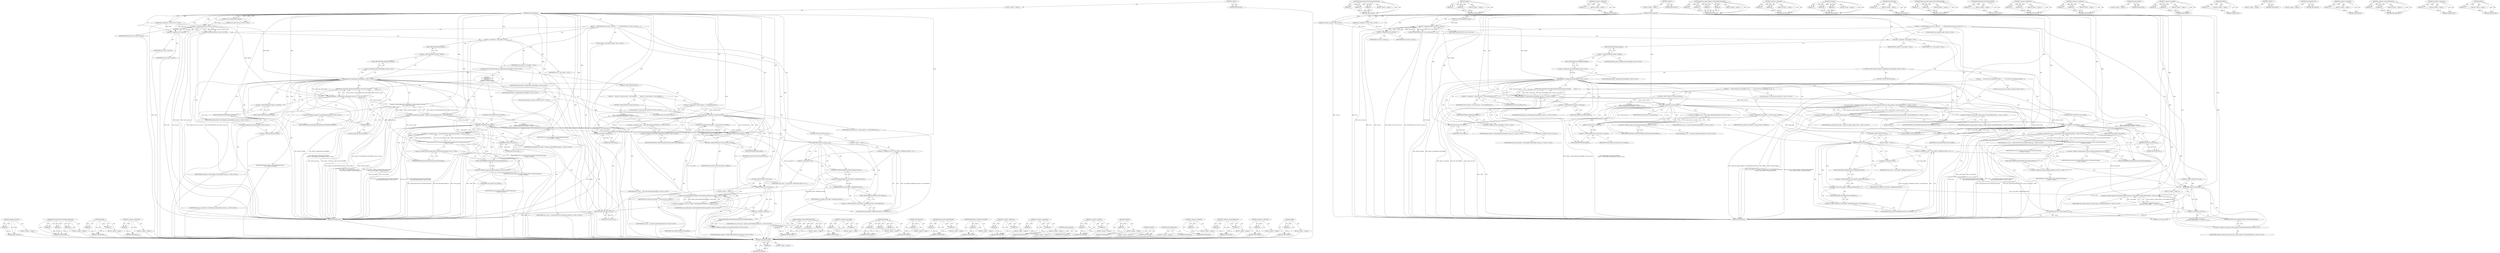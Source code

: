 digraph "profile" {
vulnerable_233 [label=<(METHOD,GetRequestContext)>];
vulnerable_234 [label=<(PARAM,p1)>];
vulnerable_235 [label=<(BLOCK,&lt;empty&gt;,&lt;empty&gt;)>];
vulnerable_236 [label=<(METHOD_RETURN,ANY)>];
vulnerable_216 [label=<(METHOD,ExtensionErrorUtils.FormatErrorMessage)>];
vulnerable_217 [label=<(PARAM,p1)>];
vulnerable_218 [label=<(PARAM,p2)>];
vulnerable_219 [label=<(PARAM,p3)>];
vulnerable_220 [label=<(BLOCK,&lt;empty&gt;,&lt;empty&gt;)>];
vulnerable_221 [label=<(METHOD_RETURN,ANY)>];
vulnerable_169 [label=<(METHOD,HasKey)>];
vulnerable_170 [label=<(PARAM,p1)>];
vulnerable_171 [label=<(PARAM,p2)>];
vulnerable_172 [label=<(BLOCK,&lt;empty&gt;,&lt;empty&gt;)>];
vulnerable_173 [label=<(METHOD_RETURN,ANY)>];
vulnerable_194 [label=<(METHOD,&lt;operator&gt;.addressOf)>];
vulnerable_195 [label=<(PARAM,p1)>];
vulnerable_196 [label=<(BLOCK,&lt;empty&gt;,&lt;empty&gt;)>];
vulnerable_197 [label=<(METHOD_RETURN,ANY)>];
vulnerable_6 [label=<(METHOD,&lt;global&gt;)<SUB>1</SUB>>];
vulnerable_7 [label=<(BLOCK,&lt;empty&gt;,&lt;empty&gt;)<SUB>1</SUB>>];
vulnerable_8 [label=<(METHOD,ParseCookieStore)<SUB>1</SUB>>];
vulnerable_9 [label=<(PARAM,const DictionaryValue* details)<SUB>1</SUB>>];
vulnerable_10 [label="<(PARAM,net::CookieStore** store)<SUB>2</SUB>>"];
vulnerable_11 [label="<(PARAM,std::string* store_id)<SUB>3</SUB>>"];
vulnerable_12 [label=<(BLOCK,{
   DCHECK(details &amp;&amp; (store || store_id));
  ...,{
   DCHECK(details &amp;&amp; (store || store_id));
  ...)<SUB>3</SUB>>];
vulnerable_13 [label=<(DCHECK,DCHECK(details &amp;&amp; (store || store_id)))<SUB>4</SUB>>];
vulnerable_14 [label=<(&lt;operator&gt;.logicalAnd,details &amp;&amp; (store || store_id))<SUB>4</SUB>>];
vulnerable_15 [label=<(IDENTIFIER,details,details &amp;&amp; (store || store_id))<SUB>4</SUB>>];
vulnerable_16 [label=<(&lt;operator&gt;.logicalOr,store || store_id)<SUB>4</SUB>>];
vulnerable_17 [label=<(IDENTIFIER,store,store || store_id)<SUB>4</SUB>>];
vulnerable_18 [label=<(IDENTIFIER,store_id,store || store_id)<SUB>4</SUB>>];
vulnerable_19 [label="<(LOCAL,Profile* store_profile: Profile*)<SUB>5</SUB>>"];
vulnerable_20 [label=<(&lt;operator&gt;.assignment,* store_profile = NULL)<SUB>5</SUB>>];
vulnerable_21 [label=<(IDENTIFIER,store_profile,* store_profile = NULL)<SUB>5</SUB>>];
vulnerable_22 [label=<(IDENTIFIER,NULL,* store_profile = NULL)<SUB>5</SUB>>];
vulnerable_23 [label="<(CONTROL_STRUCTURE,IF,if (details-&gt;HasKey(keys::kStoreIdKey)))<SUB>6</SUB>>"];
vulnerable_24 [label="<(HasKey,details-&gt;HasKey(keys::kStoreIdKey))<SUB>6</SUB>>"];
vulnerable_25 [label=<(&lt;operator&gt;.indirectFieldAccess,details-&gt;HasKey)<SUB>6</SUB>>];
vulnerable_26 [label="<(IDENTIFIER,details,details-&gt;HasKey(keys::kStoreIdKey))<SUB>6</SUB>>"];
vulnerable_27 [label=<(FIELD_IDENTIFIER,HasKey,HasKey)<SUB>6</SUB>>];
vulnerable_28 [label="<(&lt;operator&gt;.fieldAccess,keys::kStoreIdKey)<SUB>6</SUB>>"];
vulnerable_29 [label="<(IDENTIFIER,keys,details-&gt;HasKey(keys::kStoreIdKey))<SUB>6</SUB>>"];
vulnerable_30 [label=<(FIELD_IDENTIFIER,kStoreIdKey,kStoreIdKey)<SUB>6</SUB>>];
vulnerable_31 [label="<(BLOCK,{
     std::string store_id_value;
     EXTENSI...,{
     std::string store_id_value;
     EXTENSI...)<SUB>6</SUB>>"];
vulnerable_32 [label="<(LOCAL,std.string store_id_value: std.string)<SUB>7</SUB>>"];
vulnerable_33 [label=<(EXTENSION_FUNCTION_VALIDATE,EXTENSION_FUNCTION_VALIDATE(
         details-&gt;...)<SUB>8</SUB>>];
vulnerable_34 [label="<(GetString,details-&gt;GetString(keys::kStoreIdKey, &amp;store_id...)<SUB>9</SUB>>"];
vulnerable_35 [label=<(&lt;operator&gt;.indirectFieldAccess,details-&gt;GetString)<SUB>9</SUB>>];
vulnerable_36 [label="<(IDENTIFIER,details,details-&gt;GetString(keys::kStoreIdKey, &amp;store_id...)<SUB>9</SUB>>"];
vulnerable_37 [label=<(FIELD_IDENTIFIER,GetString,GetString)<SUB>9</SUB>>];
vulnerable_38 [label="<(&lt;operator&gt;.fieldAccess,keys::kStoreIdKey)<SUB>9</SUB>>"];
vulnerable_39 [label="<(IDENTIFIER,keys,details-&gt;GetString(keys::kStoreIdKey, &amp;store_id...)<SUB>9</SUB>>"];
vulnerable_40 [label=<(FIELD_IDENTIFIER,kStoreIdKey,kStoreIdKey)<SUB>9</SUB>>];
vulnerable_41 [label=<(&lt;operator&gt;.addressOf,&amp;store_id_value)<SUB>9</SUB>>];
vulnerable_42 [label="<(IDENTIFIER,store_id_value,details-&gt;GetString(keys::kStoreIdKey, &amp;store_id...)<SUB>9</SUB>>"];
vulnerable_43 [label="<(&lt;operator&gt;.assignment,store_profile = helpers::ChooseProfileFromStore...)<SUB>10</SUB>>"];
vulnerable_44 [label="<(IDENTIFIER,store_profile,store_profile = helpers::ChooseProfileFromStore...)<SUB>10</SUB>>"];
vulnerable_45 [label="<(helpers.ChooseProfileFromStoreId,helpers::ChooseProfileFromStoreId(
         sto...)<SUB>10</SUB>>"];
vulnerable_46 [label="<(&lt;operator&gt;.fieldAccess,helpers::ChooseProfileFromStoreId)<SUB>10</SUB>>"];
vulnerable_47 [label="<(IDENTIFIER,helpers,helpers::ChooseProfileFromStoreId(
         sto...)<SUB>10</SUB>>"];
vulnerable_48 [label=<(FIELD_IDENTIFIER,ChooseProfileFromStoreId,ChooseProfileFromStoreId)<SUB>10</SUB>>];
vulnerable_49 [label="<(IDENTIFIER,store_id_value,helpers::ChooseProfileFromStoreId(
         sto...)<SUB>11</SUB>>"];
vulnerable_50 [label=<(profile,profile())<SUB>11</SUB>>];
vulnerable_51 [label=<(include_incognito,include_incognito())<SUB>11</SUB>>];
vulnerable_52 [label=<(CONTROL_STRUCTURE,IF,if (!store_profile))<SUB>12</SUB>>];
vulnerable_53 [label=<(&lt;operator&gt;.logicalNot,!store_profile)<SUB>12</SUB>>];
vulnerable_54 [label=<(IDENTIFIER,store_profile,!store_profile)<SUB>12</SUB>>];
vulnerable_55 [label="<(BLOCK,{
       error_ = ExtensionErrorUtils::FormatEr...,{
       error_ = ExtensionErrorUtils::FormatEr...)<SUB>12</SUB>>"];
vulnerable_56 [label="<(&lt;operator&gt;.assignment,error_ = ExtensionErrorUtils::FormatErrorMessag...)<SUB>13</SUB>>"];
vulnerable_57 [label="<(IDENTIFIER,error_,error_ = ExtensionErrorUtils::FormatErrorMessag...)<SUB>13</SUB>>"];
vulnerable_58 [label="<(ExtensionErrorUtils.FormatErrorMessage,ExtensionErrorUtils::FormatErrorMessage(
      ...)<SUB>13</SUB>>"];
vulnerable_59 [label="<(&lt;operator&gt;.fieldAccess,ExtensionErrorUtils::FormatErrorMessage)<SUB>13</SUB>>"];
vulnerable_60 [label="<(IDENTIFIER,ExtensionErrorUtils,ExtensionErrorUtils::FormatErrorMessage(
      ...)<SUB>13</SUB>>"];
vulnerable_61 [label=<(FIELD_IDENTIFIER,FormatErrorMessage,FormatErrorMessage)<SUB>13</SUB>>];
vulnerable_62 [label="<(&lt;operator&gt;.fieldAccess,keys::kInvalidStoreIdError)<SUB>14</SUB>>"];
vulnerable_63 [label="<(IDENTIFIER,keys,ExtensionErrorUtils::FormatErrorMessage(
      ...)<SUB>14</SUB>>"];
vulnerable_64 [label=<(FIELD_IDENTIFIER,kInvalidStoreIdError,kInvalidStoreIdError)<SUB>14</SUB>>];
vulnerable_65 [label="<(IDENTIFIER,store_id_value,ExtensionErrorUtils::FormatErrorMessage(
      ...)<SUB>14</SUB>>"];
vulnerable_66 [label=<(RETURN,return false;,return false;)<SUB>15</SUB>>];
vulnerable_67 [label=<(LITERAL,false,return false;)<SUB>15</SUB>>];
vulnerable_68 [label=<(CONTROL_STRUCTURE,ELSE,else)<SUB>17</SUB>>];
vulnerable_69 [label=<(BLOCK,{
     Browser* current_browser = GetCurrentBro...,{
     Browser* current_browser = GetCurrentBro...)<SUB>17</SUB>>];
vulnerable_70 [label="<(LOCAL,Browser* current_browser: Browser*)<SUB>18</SUB>>"];
vulnerable_71 [label=<(&lt;operator&gt;.assignment,* current_browser = GetCurrentBrowser())<SUB>18</SUB>>];
vulnerable_72 [label=<(IDENTIFIER,current_browser,* current_browser = GetCurrentBrowser())<SUB>18</SUB>>];
vulnerable_73 [label=<(GetCurrentBrowser,GetCurrentBrowser())<SUB>18</SUB>>];
vulnerable_74 [label=<(CONTROL_STRUCTURE,IF,if (!current_browser))<SUB>19</SUB>>];
vulnerable_75 [label=<(&lt;operator&gt;.logicalNot,!current_browser)<SUB>19</SUB>>];
vulnerable_76 [label=<(IDENTIFIER,current_browser,!current_browser)<SUB>19</SUB>>];
vulnerable_77 [label="<(BLOCK,{
      error_ = keys::kNoCookieStoreFoundError...,{
      error_ = keys::kNoCookieStoreFoundError...)<SUB>19</SUB>>"];
vulnerable_78 [label="<(&lt;operator&gt;.assignment,error_ = keys::kNoCookieStoreFoundError)<SUB>20</SUB>>"];
vulnerable_79 [label="<(IDENTIFIER,error_,error_ = keys::kNoCookieStoreFoundError)<SUB>20</SUB>>"];
vulnerable_80 [label="<(&lt;operator&gt;.fieldAccess,keys::kNoCookieStoreFoundError)<SUB>20</SUB>>"];
vulnerable_81 [label="<(IDENTIFIER,keys,error_ = keys::kNoCookieStoreFoundError)<SUB>20</SUB>>"];
vulnerable_82 [label=<(FIELD_IDENTIFIER,kNoCookieStoreFoundError,kNoCookieStoreFoundError)<SUB>20</SUB>>];
vulnerable_83 [label=<(RETURN,return false;,return false;)<SUB>21</SUB>>];
vulnerable_84 [label=<(LITERAL,false,return false;)<SUB>21</SUB>>];
vulnerable_85 [label=<(&lt;operator&gt;.assignment,store_profile = current_browser-&gt;profile())<SUB>23</SUB>>];
vulnerable_86 [label=<(IDENTIFIER,store_profile,store_profile = current_browser-&gt;profile())<SUB>23</SUB>>];
vulnerable_87 [label=<(profile,current_browser-&gt;profile())<SUB>23</SUB>>];
vulnerable_88 [label=<(&lt;operator&gt;.indirectFieldAccess,current_browser-&gt;profile)<SUB>23</SUB>>];
vulnerable_89 [label=<(IDENTIFIER,current_browser,current_browser-&gt;profile())<SUB>23</SUB>>];
vulnerable_90 [label=<(FIELD_IDENTIFIER,profile,profile)<SUB>23</SUB>>];
vulnerable_91 [label=<(DCHECK,DCHECK(store_profile))<SUB>25</SUB>>];
vulnerable_92 [label=<(IDENTIFIER,store_profile,DCHECK(store_profile))<SUB>25</SUB>>];
vulnerable_93 [label=<(CONTROL_STRUCTURE,IF,if (store))<SUB>26</SUB>>];
vulnerable_94 [label=<(IDENTIFIER,store,if (store))<SUB>26</SUB>>];
vulnerable_95 [label=<(BLOCK,&lt;empty&gt;,&lt;empty&gt;)<SUB>27</SUB>>];
vulnerable_96 [label=<(&lt;operator&gt;.assignment,*store = store_profile-&gt;GetRequestContext()-&gt;Ge...)<SUB>27</SUB>>];
vulnerable_97 [label=<(&lt;operator&gt;.indirection,*store)<SUB>27</SUB>>];
vulnerable_98 [label=<(IDENTIFIER,store,*store = store_profile-&gt;GetRequestContext()-&gt;Ge...)<SUB>27</SUB>>];
vulnerable_99 [label=<(GetCookieStore,store_profile-&gt;GetRequestContext()-&gt;GetCookieSt...)<SUB>27</SUB>>];
vulnerable_100 [label=<(&lt;operator&gt;.indirectFieldAccess,store_profile-&gt;GetRequestContext()-&gt;GetCookieStore)<SUB>27</SUB>>];
vulnerable_101 [label=<(GetRequestContext,store_profile-&gt;GetRequestContext())<SUB>27</SUB>>];
vulnerable_102 [label=<(&lt;operator&gt;.indirectFieldAccess,store_profile-&gt;GetRequestContext)<SUB>27</SUB>>];
vulnerable_103 [label=<(IDENTIFIER,store_profile,store_profile-&gt;GetRequestContext())<SUB>27</SUB>>];
vulnerable_104 [label=<(FIELD_IDENTIFIER,GetRequestContext,GetRequestContext)<SUB>27</SUB>>];
vulnerable_105 [label=<(FIELD_IDENTIFIER,GetCookieStore,GetCookieStore)<SUB>27</SUB>>];
vulnerable_106 [label=<(CONTROL_STRUCTURE,IF,if (store_id))<SUB>28</SUB>>];
vulnerable_107 [label=<(IDENTIFIER,store_id,if (store_id))<SUB>28</SUB>>];
vulnerable_108 [label=<(BLOCK,&lt;empty&gt;,&lt;empty&gt;)<SUB>29</SUB>>];
vulnerable_109 [label="<(&lt;operator&gt;.assignment,*store_id = helpers::GetStoreIdFromProfile(stor...)<SUB>29</SUB>>"];
vulnerable_110 [label=<(&lt;operator&gt;.indirection,*store_id)<SUB>29</SUB>>];
vulnerable_111 [label="<(IDENTIFIER,store_id,*store_id = helpers::GetStoreIdFromProfile(stor...)<SUB>29</SUB>>"];
vulnerable_112 [label="<(helpers.GetStoreIdFromProfile,helpers::GetStoreIdFromProfile(store_profile))<SUB>29</SUB>>"];
vulnerable_113 [label="<(&lt;operator&gt;.fieldAccess,helpers::GetStoreIdFromProfile)<SUB>29</SUB>>"];
vulnerable_114 [label="<(IDENTIFIER,helpers,helpers::GetStoreIdFromProfile(store_profile))<SUB>29</SUB>>"];
vulnerable_115 [label=<(FIELD_IDENTIFIER,GetStoreIdFromProfile,GetStoreIdFromProfile)<SUB>29</SUB>>];
vulnerable_116 [label="<(IDENTIFIER,store_profile,helpers::GetStoreIdFromProfile(store_profile))<SUB>29</SUB>>"];
vulnerable_117 [label=<(RETURN,return true;,return true;)<SUB>30</SUB>>];
vulnerable_118 [label=<(LITERAL,true,return true;)<SUB>30</SUB>>];
vulnerable_119 [label=<(METHOD_RETURN,bool)<SUB>1</SUB>>];
vulnerable_121 [label=<(METHOD_RETURN,ANY)<SUB>1</SUB>>];
vulnerable_198 [label=<(METHOD,helpers.ChooseProfileFromStoreId)>];
vulnerable_199 [label=<(PARAM,p1)>];
vulnerable_200 [label=<(PARAM,p2)>];
vulnerable_201 [label=<(PARAM,p3)>];
vulnerable_202 [label=<(PARAM,p4)>];
vulnerable_203 [label=<(BLOCK,&lt;empty&gt;,&lt;empty&gt;)>];
vulnerable_204 [label=<(METHOD_RETURN,ANY)>];
vulnerable_154 [label=<(METHOD,&lt;operator&gt;.logicalAnd)>];
vulnerable_155 [label=<(PARAM,p1)>];
vulnerable_156 [label=<(PARAM,p2)>];
vulnerable_157 [label=<(BLOCK,&lt;empty&gt;,&lt;empty&gt;)>];
vulnerable_158 [label=<(METHOD_RETURN,ANY)>];
vulnerable_188 [label=<(METHOD,GetString)>];
vulnerable_189 [label=<(PARAM,p1)>];
vulnerable_190 [label=<(PARAM,p2)>];
vulnerable_191 [label=<(PARAM,p3)>];
vulnerable_192 [label=<(BLOCK,&lt;empty&gt;,&lt;empty&gt;)>];
vulnerable_193 [label=<(METHOD_RETURN,ANY)>];
vulnerable_229 [label=<(METHOD,GetCookieStore)>];
vulnerable_230 [label=<(PARAM,p1)>];
vulnerable_231 [label=<(BLOCK,&lt;empty&gt;,&lt;empty&gt;)>];
vulnerable_232 [label=<(METHOD_RETURN,ANY)>];
vulnerable_237 [label=<(METHOD,helpers.GetStoreIdFromProfile)>];
vulnerable_238 [label=<(PARAM,p1)>];
vulnerable_239 [label=<(PARAM,p2)>];
vulnerable_240 [label=<(BLOCK,&lt;empty&gt;,&lt;empty&gt;)>];
vulnerable_241 [label=<(METHOD_RETURN,ANY)>];
vulnerable_184 [label=<(METHOD,EXTENSION_FUNCTION_VALIDATE)>];
vulnerable_185 [label=<(PARAM,p1)>];
vulnerable_186 [label=<(BLOCK,&lt;empty&gt;,&lt;empty&gt;)>];
vulnerable_187 [label=<(METHOD_RETURN,ANY)>];
vulnerable_179 [label=<(METHOD,&lt;operator&gt;.fieldAccess)>];
vulnerable_180 [label=<(PARAM,p1)>];
vulnerable_181 [label=<(PARAM,p2)>];
vulnerable_182 [label=<(BLOCK,&lt;empty&gt;,&lt;empty&gt;)>];
vulnerable_183 [label=<(METHOD_RETURN,ANY)>];
vulnerable_164 [label=<(METHOD,&lt;operator&gt;.assignment)>];
vulnerable_165 [label=<(PARAM,p1)>];
vulnerable_166 [label=<(PARAM,p2)>];
vulnerable_167 [label=<(BLOCK,&lt;empty&gt;,&lt;empty&gt;)>];
vulnerable_168 [label=<(METHOD_RETURN,ANY)>];
vulnerable_209 [label=<(METHOD,include_incognito)>];
vulnerable_210 [label=<(BLOCK,&lt;empty&gt;,&lt;empty&gt;)>];
vulnerable_211 [label=<(METHOD_RETURN,ANY)>];
vulnerable_159 [label=<(METHOD,&lt;operator&gt;.logicalOr)>];
vulnerable_160 [label=<(PARAM,p1)>];
vulnerable_161 [label=<(PARAM,p2)>];
vulnerable_162 [label=<(BLOCK,&lt;empty&gt;,&lt;empty&gt;)>];
vulnerable_163 [label=<(METHOD_RETURN,ANY)>];
vulnerable_150 [label=<(METHOD,DCHECK)>];
vulnerable_151 [label=<(PARAM,p1)>];
vulnerable_152 [label=<(BLOCK,&lt;empty&gt;,&lt;empty&gt;)>];
vulnerable_153 [label=<(METHOD_RETURN,ANY)>];
vulnerable_144 [label=<(METHOD,&lt;global&gt;)<SUB>1</SUB>>];
vulnerable_145 [label=<(BLOCK,&lt;empty&gt;,&lt;empty&gt;)>];
vulnerable_146 [label=<(METHOD_RETURN,ANY)>];
vulnerable_222 [label=<(METHOD,GetCurrentBrowser)>];
vulnerable_223 [label=<(BLOCK,&lt;empty&gt;,&lt;empty&gt;)>];
vulnerable_224 [label=<(METHOD_RETURN,ANY)>];
vulnerable_212 [label=<(METHOD,&lt;operator&gt;.logicalNot)>];
vulnerable_213 [label=<(PARAM,p1)>];
vulnerable_214 [label=<(BLOCK,&lt;empty&gt;,&lt;empty&gt;)>];
vulnerable_215 [label=<(METHOD_RETURN,ANY)>];
vulnerable_174 [label=<(METHOD,&lt;operator&gt;.indirectFieldAccess)>];
vulnerable_175 [label=<(PARAM,p1)>];
vulnerable_176 [label=<(PARAM,p2)>];
vulnerable_177 [label=<(BLOCK,&lt;empty&gt;,&lt;empty&gt;)>];
vulnerable_178 [label=<(METHOD_RETURN,ANY)>];
vulnerable_225 [label=<(METHOD,&lt;operator&gt;.indirection)>];
vulnerable_226 [label=<(PARAM,p1)>];
vulnerable_227 [label=<(BLOCK,&lt;empty&gt;,&lt;empty&gt;)>];
vulnerable_228 [label=<(METHOD_RETURN,ANY)>];
vulnerable_205 [label=<(METHOD,profile)>];
vulnerable_206 [label=<(PARAM,p1)>];
vulnerable_207 [label=<(BLOCK,&lt;empty&gt;,&lt;empty&gt;)>];
vulnerable_208 [label=<(METHOD_RETURN,ANY)>];
fixed_233 [label=<(METHOD,GetRequestContext)>];
fixed_234 [label=<(PARAM,p1)>];
fixed_235 [label=<(BLOCK,&lt;empty&gt;,&lt;empty&gt;)>];
fixed_236 [label=<(METHOD_RETURN,ANY)>];
fixed_216 [label=<(METHOD,ExtensionErrorUtils.FormatErrorMessage)>];
fixed_217 [label=<(PARAM,p1)>];
fixed_218 [label=<(PARAM,p2)>];
fixed_219 [label=<(PARAM,p3)>];
fixed_220 [label=<(BLOCK,&lt;empty&gt;,&lt;empty&gt;)>];
fixed_221 [label=<(METHOD_RETURN,ANY)>];
fixed_169 [label=<(METHOD,HasKey)>];
fixed_170 [label=<(PARAM,p1)>];
fixed_171 [label=<(PARAM,p2)>];
fixed_172 [label=<(BLOCK,&lt;empty&gt;,&lt;empty&gt;)>];
fixed_173 [label=<(METHOD_RETURN,ANY)>];
fixed_194 [label=<(METHOD,&lt;operator&gt;.addressOf)>];
fixed_195 [label=<(PARAM,p1)>];
fixed_196 [label=<(BLOCK,&lt;empty&gt;,&lt;empty&gt;)>];
fixed_197 [label=<(METHOD_RETURN,ANY)>];
fixed_6 [label=<(METHOD,&lt;global&gt;)<SUB>1</SUB>>];
fixed_7 [label=<(BLOCK,&lt;empty&gt;,&lt;empty&gt;)<SUB>1</SUB>>];
fixed_8 [label=<(METHOD,ParseCookieStore)<SUB>1</SUB>>];
fixed_9 [label=<(PARAM,const DictionaryValue* details)<SUB>1</SUB>>];
fixed_10 [label="<(PARAM,net::CookieStore** store)<SUB>2</SUB>>"];
fixed_11 [label="<(PARAM,std::string* store_id)<SUB>3</SUB>>"];
fixed_12 [label=<(BLOCK,{
   DCHECK(details &amp;&amp; (store || store_id));
  ...,{
   DCHECK(details &amp;&amp; (store || store_id));
  ...)<SUB>3</SUB>>];
fixed_13 [label=<(DCHECK,DCHECK(details &amp;&amp; (store || store_id)))<SUB>4</SUB>>];
fixed_14 [label=<(&lt;operator&gt;.logicalAnd,details &amp;&amp; (store || store_id))<SUB>4</SUB>>];
fixed_15 [label=<(IDENTIFIER,details,details &amp;&amp; (store || store_id))<SUB>4</SUB>>];
fixed_16 [label=<(&lt;operator&gt;.logicalOr,store || store_id)<SUB>4</SUB>>];
fixed_17 [label=<(IDENTIFIER,store,store || store_id)<SUB>4</SUB>>];
fixed_18 [label=<(IDENTIFIER,store_id,store || store_id)<SUB>4</SUB>>];
fixed_19 [label="<(LOCAL,Profile* store_profile: Profile*)<SUB>5</SUB>>"];
fixed_20 [label=<(&lt;operator&gt;.assignment,* store_profile = NULL)<SUB>5</SUB>>];
fixed_21 [label=<(IDENTIFIER,store_profile,* store_profile = NULL)<SUB>5</SUB>>];
fixed_22 [label=<(IDENTIFIER,NULL,* store_profile = NULL)<SUB>5</SUB>>];
fixed_23 [label="<(CONTROL_STRUCTURE,IF,if (details-&gt;HasKey(keys::kStoreIdKey)))<SUB>6</SUB>>"];
fixed_24 [label="<(HasKey,details-&gt;HasKey(keys::kStoreIdKey))<SUB>6</SUB>>"];
fixed_25 [label=<(&lt;operator&gt;.indirectFieldAccess,details-&gt;HasKey)<SUB>6</SUB>>];
fixed_26 [label="<(IDENTIFIER,details,details-&gt;HasKey(keys::kStoreIdKey))<SUB>6</SUB>>"];
fixed_27 [label=<(FIELD_IDENTIFIER,HasKey,HasKey)<SUB>6</SUB>>];
fixed_28 [label="<(&lt;operator&gt;.fieldAccess,keys::kStoreIdKey)<SUB>6</SUB>>"];
fixed_29 [label="<(IDENTIFIER,keys,details-&gt;HasKey(keys::kStoreIdKey))<SUB>6</SUB>>"];
fixed_30 [label=<(FIELD_IDENTIFIER,kStoreIdKey,kStoreIdKey)<SUB>6</SUB>>];
fixed_31 [label=<(BLOCK,{
    // The store ID was explicitly specified ...,{
    // The store ID was explicitly specified ...)<SUB>6</SUB>>];
fixed_32 [label="<(LOCAL,std.string store_id_value: std.string)<SUB>9</SUB>>"];
fixed_33 [label=<(EXTENSION_FUNCTION_VALIDATE,EXTENSION_FUNCTION_VALIDATE(
         details-&gt;...)<SUB>11</SUB>>];
fixed_34 [label="<(GetString,details-&gt;GetString(keys::kStoreIdKey, &amp;store_id...)<SUB>12</SUB>>"];
fixed_35 [label=<(&lt;operator&gt;.indirectFieldAccess,details-&gt;GetString)<SUB>12</SUB>>];
fixed_36 [label="<(IDENTIFIER,details,details-&gt;GetString(keys::kStoreIdKey, &amp;store_id...)<SUB>12</SUB>>"];
fixed_37 [label=<(FIELD_IDENTIFIER,GetString,GetString)<SUB>12</SUB>>];
fixed_38 [label="<(&lt;operator&gt;.fieldAccess,keys::kStoreIdKey)<SUB>12</SUB>>"];
fixed_39 [label="<(IDENTIFIER,keys,details-&gt;GetString(keys::kStoreIdKey, &amp;store_id...)<SUB>12</SUB>>"];
fixed_40 [label=<(FIELD_IDENTIFIER,kStoreIdKey,kStoreIdKey)<SUB>12</SUB>>];
fixed_41 [label=<(&lt;operator&gt;.addressOf,&amp;store_id_value)<SUB>12</SUB>>];
fixed_42 [label="<(IDENTIFIER,store_id_value,details-&gt;GetString(keys::kStoreIdKey, &amp;store_id...)<SUB>12</SUB>>"];
fixed_43 [label="<(&lt;operator&gt;.assignment,store_profile = extension_cookies_helpers::Choo...)<SUB>13</SUB>>"];
fixed_44 [label="<(IDENTIFIER,store_profile,store_profile = extension_cookies_helpers::Choo...)<SUB>13</SUB>>"];
fixed_45 [label="<(extension_cookies_helpers.ChooseProfileFromStoreId,extension_cookies_helpers::ChooseProfileFromSto...)<SUB>13</SUB>>"];
fixed_46 [label="<(&lt;operator&gt;.fieldAccess,extension_cookies_helpers::ChooseProfileFromSto...)<SUB>13</SUB>>"];
fixed_47 [label="<(IDENTIFIER,extension_cookies_helpers,extension_cookies_helpers::ChooseProfileFromSto...)<SUB>13</SUB>>"];
fixed_48 [label=<(FIELD_IDENTIFIER,ChooseProfileFromStoreId,ChooseProfileFromStoreId)<SUB>13</SUB>>];
fixed_49 [label="<(IDENTIFIER,store_id_value,extension_cookies_helpers::ChooseProfileFromSto...)<SUB>14</SUB>>"];
fixed_50 [label=<(profile,profile())<SUB>14</SUB>>];
fixed_51 [label=<(include_incognito,include_incognito())<SUB>14</SUB>>];
fixed_52 [label=<(CONTROL_STRUCTURE,IF,if (!store_profile))<SUB>15</SUB>>];
fixed_53 [label=<(&lt;operator&gt;.logicalNot,!store_profile)<SUB>15</SUB>>];
fixed_54 [label=<(IDENTIFIER,store_profile,!store_profile)<SUB>15</SUB>>];
fixed_55 [label="<(BLOCK,{
       error_ = ExtensionErrorUtils::FormatEr...,{
       error_ = ExtensionErrorUtils::FormatEr...)<SUB>15</SUB>>"];
fixed_56 [label="<(&lt;operator&gt;.assignment,error_ = ExtensionErrorUtils::FormatErrorMessag...)<SUB>16</SUB>>"];
fixed_57 [label="<(IDENTIFIER,error_,error_ = ExtensionErrorUtils::FormatErrorMessag...)<SUB>16</SUB>>"];
fixed_58 [label="<(ExtensionErrorUtils.FormatErrorMessage,ExtensionErrorUtils::FormatErrorMessage(
      ...)<SUB>16</SUB>>"];
fixed_59 [label="<(&lt;operator&gt;.fieldAccess,ExtensionErrorUtils::FormatErrorMessage)<SUB>16</SUB>>"];
fixed_60 [label="<(IDENTIFIER,ExtensionErrorUtils,ExtensionErrorUtils::FormatErrorMessage(
      ...)<SUB>16</SUB>>"];
fixed_61 [label=<(FIELD_IDENTIFIER,FormatErrorMessage,FormatErrorMessage)<SUB>16</SUB>>];
fixed_62 [label="<(&lt;operator&gt;.fieldAccess,keys::kInvalidStoreIdError)<SUB>17</SUB>>"];
fixed_63 [label="<(IDENTIFIER,keys,ExtensionErrorUtils::FormatErrorMessage(
      ...)<SUB>17</SUB>>"];
fixed_64 [label=<(FIELD_IDENTIFIER,kInvalidStoreIdError,kInvalidStoreIdError)<SUB>17</SUB>>];
fixed_65 [label="<(IDENTIFIER,store_id_value,ExtensionErrorUtils::FormatErrorMessage(
      ...)<SUB>17</SUB>>"];
fixed_66 [label=<(RETURN,return false;,return false;)<SUB>18</SUB>>];
fixed_67 [label=<(LITERAL,false,return false;)<SUB>18</SUB>>];
fixed_68 [label=<(CONTROL_STRUCTURE,ELSE,else)<SUB>20</SUB>>];
fixed_69 [label=<(BLOCK,{
    // The store ID was not specified; use th...,{
    // The store ID was not specified; use th...)<SUB>20</SUB>>];
fixed_70 [label="<(LOCAL,Browser* current_browser: Browser*)<SUB>23</SUB>>"];
fixed_71 [label=<(&lt;operator&gt;.assignment,* current_browser = GetCurrentBrowser())<SUB>23</SUB>>];
fixed_72 [label=<(IDENTIFIER,current_browser,* current_browser = GetCurrentBrowser())<SUB>23</SUB>>];
fixed_73 [label=<(GetCurrentBrowser,GetCurrentBrowser())<SUB>23</SUB>>];
fixed_74 [label=<(CONTROL_STRUCTURE,IF,if (!current_browser))<SUB>24</SUB>>];
fixed_75 [label=<(&lt;operator&gt;.logicalNot,!current_browser)<SUB>24</SUB>>];
fixed_76 [label=<(IDENTIFIER,current_browser,!current_browser)<SUB>24</SUB>>];
fixed_77 [label="<(BLOCK,{
      error_ = keys::kNoCookieStoreFoundError...,{
      error_ = keys::kNoCookieStoreFoundError...)<SUB>24</SUB>>"];
fixed_78 [label="<(&lt;operator&gt;.assignment,error_ = keys::kNoCookieStoreFoundError)<SUB>25</SUB>>"];
fixed_79 [label="<(IDENTIFIER,error_,error_ = keys::kNoCookieStoreFoundError)<SUB>25</SUB>>"];
fixed_80 [label="<(&lt;operator&gt;.fieldAccess,keys::kNoCookieStoreFoundError)<SUB>25</SUB>>"];
fixed_81 [label="<(IDENTIFIER,keys,error_ = keys::kNoCookieStoreFoundError)<SUB>25</SUB>>"];
fixed_82 [label=<(FIELD_IDENTIFIER,kNoCookieStoreFoundError,kNoCookieStoreFoundError)<SUB>25</SUB>>];
fixed_83 [label=<(RETURN,return false;,return false;)<SUB>26</SUB>>];
fixed_84 [label=<(LITERAL,false,return false;)<SUB>26</SUB>>];
fixed_85 [label=<(&lt;operator&gt;.assignment,store_profile = current_browser-&gt;profile())<SUB>28</SUB>>];
fixed_86 [label=<(IDENTIFIER,store_profile,store_profile = current_browser-&gt;profile())<SUB>28</SUB>>];
fixed_87 [label=<(profile,current_browser-&gt;profile())<SUB>28</SUB>>];
fixed_88 [label=<(&lt;operator&gt;.indirectFieldAccess,current_browser-&gt;profile)<SUB>28</SUB>>];
fixed_89 [label=<(IDENTIFIER,current_browser,current_browser-&gt;profile())<SUB>28</SUB>>];
fixed_90 [label=<(FIELD_IDENTIFIER,profile,profile)<SUB>28</SUB>>];
fixed_91 [label=<(DCHECK,DCHECK(store_profile))<SUB>30</SUB>>];
fixed_92 [label=<(IDENTIFIER,store_profile,DCHECK(store_profile))<SUB>30</SUB>>];
fixed_93 [label=<(CONTROL_STRUCTURE,IF,if (store))<SUB>31</SUB>>];
fixed_94 [label=<(IDENTIFIER,store,if (store))<SUB>31</SUB>>];
fixed_95 [label=<(BLOCK,&lt;empty&gt;,&lt;empty&gt;)<SUB>32</SUB>>];
fixed_96 [label=<(&lt;operator&gt;.assignment,*store = store_profile-&gt;GetRequestContext()-&gt;Ge...)<SUB>32</SUB>>];
fixed_97 [label=<(&lt;operator&gt;.indirection,*store)<SUB>32</SUB>>];
fixed_98 [label=<(IDENTIFIER,store,*store = store_profile-&gt;GetRequestContext()-&gt;Ge...)<SUB>32</SUB>>];
fixed_99 [label=<(GetCookieStore,store_profile-&gt;GetRequestContext()-&gt;GetCookieSt...)<SUB>32</SUB>>];
fixed_100 [label=<(&lt;operator&gt;.indirectFieldAccess,store_profile-&gt;GetRequestContext()-&gt;GetCookieStore)<SUB>32</SUB>>];
fixed_101 [label=<(GetRequestContext,store_profile-&gt;GetRequestContext())<SUB>32</SUB>>];
fixed_102 [label=<(&lt;operator&gt;.indirectFieldAccess,store_profile-&gt;GetRequestContext)<SUB>32</SUB>>];
fixed_103 [label=<(IDENTIFIER,store_profile,store_profile-&gt;GetRequestContext())<SUB>32</SUB>>];
fixed_104 [label=<(FIELD_IDENTIFIER,GetRequestContext,GetRequestContext)<SUB>32</SUB>>];
fixed_105 [label=<(FIELD_IDENTIFIER,GetCookieStore,GetCookieStore)<SUB>32</SUB>>];
fixed_106 [label=<(CONTROL_STRUCTURE,IF,if (store_id))<SUB>33</SUB>>];
fixed_107 [label=<(IDENTIFIER,store_id,if (store_id))<SUB>33</SUB>>];
fixed_108 [label=<(BLOCK,&lt;empty&gt;,&lt;empty&gt;)<SUB>34</SUB>>];
fixed_109 [label="<(&lt;operator&gt;.assignment,*store_id =
        extension_cookies_helpers::...)<SUB>34</SUB>>"];
fixed_110 [label=<(&lt;operator&gt;.indirection,*store_id)<SUB>34</SUB>>];
fixed_111 [label="<(IDENTIFIER,store_id,*store_id =
        extension_cookies_helpers::...)<SUB>34</SUB>>"];
fixed_112 [label="<(extension_cookies_helpers.GetStoreIdFromProfile,extension_cookies_helpers::GetStoreIdFromProfil...)<SUB>35</SUB>>"];
fixed_113 [label="<(&lt;operator&gt;.fieldAccess,extension_cookies_helpers::GetStoreIdFromProfile)<SUB>35</SUB>>"];
fixed_114 [label="<(IDENTIFIER,extension_cookies_helpers,extension_cookies_helpers::GetStoreIdFromProfil...)<SUB>35</SUB>>"];
fixed_115 [label=<(FIELD_IDENTIFIER,GetStoreIdFromProfile,GetStoreIdFromProfile)<SUB>35</SUB>>];
fixed_116 [label="<(IDENTIFIER,store_profile,extension_cookies_helpers::GetStoreIdFromProfil...)<SUB>35</SUB>>"];
fixed_117 [label=<(RETURN,return true;,return true;)<SUB>36</SUB>>];
fixed_118 [label=<(LITERAL,true,return true;)<SUB>36</SUB>>];
fixed_119 [label=<(METHOD_RETURN,bool)<SUB>1</SUB>>];
fixed_121 [label=<(METHOD_RETURN,ANY)<SUB>1</SUB>>];
fixed_198 [label=<(METHOD,extension_cookies_helpers.ChooseProfileFromStoreId)>];
fixed_199 [label=<(PARAM,p1)>];
fixed_200 [label=<(PARAM,p2)>];
fixed_201 [label=<(PARAM,p3)>];
fixed_202 [label=<(PARAM,p4)>];
fixed_203 [label=<(BLOCK,&lt;empty&gt;,&lt;empty&gt;)>];
fixed_204 [label=<(METHOD_RETURN,ANY)>];
fixed_154 [label=<(METHOD,&lt;operator&gt;.logicalAnd)>];
fixed_155 [label=<(PARAM,p1)>];
fixed_156 [label=<(PARAM,p2)>];
fixed_157 [label=<(BLOCK,&lt;empty&gt;,&lt;empty&gt;)>];
fixed_158 [label=<(METHOD_RETURN,ANY)>];
fixed_188 [label=<(METHOD,GetString)>];
fixed_189 [label=<(PARAM,p1)>];
fixed_190 [label=<(PARAM,p2)>];
fixed_191 [label=<(PARAM,p3)>];
fixed_192 [label=<(BLOCK,&lt;empty&gt;,&lt;empty&gt;)>];
fixed_193 [label=<(METHOD_RETURN,ANY)>];
fixed_229 [label=<(METHOD,GetCookieStore)>];
fixed_230 [label=<(PARAM,p1)>];
fixed_231 [label=<(BLOCK,&lt;empty&gt;,&lt;empty&gt;)>];
fixed_232 [label=<(METHOD_RETURN,ANY)>];
fixed_237 [label=<(METHOD,extension_cookies_helpers.GetStoreIdFromProfile)>];
fixed_238 [label=<(PARAM,p1)>];
fixed_239 [label=<(PARAM,p2)>];
fixed_240 [label=<(BLOCK,&lt;empty&gt;,&lt;empty&gt;)>];
fixed_241 [label=<(METHOD_RETURN,ANY)>];
fixed_184 [label=<(METHOD,EXTENSION_FUNCTION_VALIDATE)>];
fixed_185 [label=<(PARAM,p1)>];
fixed_186 [label=<(BLOCK,&lt;empty&gt;,&lt;empty&gt;)>];
fixed_187 [label=<(METHOD_RETURN,ANY)>];
fixed_179 [label=<(METHOD,&lt;operator&gt;.fieldAccess)>];
fixed_180 [label=<(PARAM,p1)>];
fixed_181 [label=<(PARAM,p2)>];
fixed_182 [label=<(BLOCK,&lt;empty&gt;,&lt;empty&gt;)>];
fixed_183 [label=<(METHOD_RETURN,ANY)>];
fixed_164 [label=<(METHOD,&lt;operator&gt;.assignment)>];
fixed_165 [label=<(PARAM,p1)>];
fixed_166 [label=<(PARAM,p2)>];
fixed_167 [label=<(BLOCK,&lt;empty&gt;,&lt;empty&gt;)>];
fixed_168 [label=<(METHOD_RETURN,ANY)>];
fixed_209 [label=<(METHOD,include_incognito)>];
fixed_210 [label=<(BLOCK,&lt;empty&gt;,&lt;empty&gt;)>];
fixed_211 [label=<(METHOD_RETURN,ANY)>];
fixed_159 [label=<(METHOD,&lt;operator&gt;.logicalOr)>];
fixed_160 [label=<(PARAM,p1)>];
fixed_161 [label=<(PARAM,p2)>];
fixed_162 [label=<(BLOCK,&lt;empty&gt;,&lt;empty&gt;)>];
fixed_163 [label=<(METHOD_RETURN,ANY)>];
fixed_150 [label=<(METHOD,DCHECK)>];
fixed_151 [label=<(PARAM,p1)>];
fixed_152 [label=<(BLOCK,&lt;empty&gt;,&lt;empty&gt;)>];
fixed_153 [label=<(METHOD_RETURN,ANY)>];
fixed_144 [label=<(METHOD,&lt;global&gt;)<SUB>1</SUB>>];
fixed_145 [label=<(BLOCK,&lt;empty&gt;,&lt;empty&gt;)>];
fixed_146 [label=<(METHOD_RETURN,ANY)>];
fixed_222 [label=<(METHOD,GetCurrentBrowser)>];
fixed_223 [label=<(BLOCK,&lt;empty&gt;,&lt;empty&gt;)>];
fixed_224 [label=<(METHOD_RETURN,ANY)>];
fixed_212 [label=<(METHOD,&lt;operator&gt;.logicalNot)>];
fixed_213 [label=<(PARAM,p1)>];
fixed_214 [label=<(BLOCK,&lt;empty&gt;,&lt;empty&gt;)>];
fixed_215 [label=<(METHOD_RETURN,ANY)>];
fixed_174 [label=<(METHOD,&lt;operator&gt;.indirectFieldAccess)>];
fixed_175 [label=<(PARAM,p1)>];
fixed_176 [label=<(PARAM,p2)>];
fixed_177 [label=<(BLOCK,&lt;empty&gt;,&lt;empty&gt;)>];
fixed_178 [label=<(METHOD_RETURN,ANY)>];
fixed_225 [label=<(METHOD,&lt;operator&gt;.indirection)>];
fixed_226 [label=<(PARAM,p1)>];
fixed_227 [label=<(BLOCK,&lt;empty&gt;,&lt;empty&gt;)>];
fixed_228 [label=<(METHOD_RETURN,ANY)>];
fixed_205 [label=<(METHOD,profile)>];
fixed_206 [label=<(PARAM,p1)>];
fixed_207 [label=<(BLOCK,&lt;empty&gt;,&lt;empty&gt;)>];
fixed_208 [label=<(METHOD_RETURN,ANY)>];
vulnerable_233 -> vulnerable_234  [key=0, label="AST: "];
vulnerable_233 -> vulnerable_234  [key=1, label="DDG: "];
vulnerable_233 -> vulnerable_235  [key=0, label="AST: "];
vulnerable_233 -> vulnerable_236  [key=0, label="AST: "];
vulnerable_233 -> vulnerable_236  [key=1, label="CFG: "];
vulnerable_234 -> vulnerable_236  [key=0, label="DDG: p1"];
vulnerable_235 -> fixed_233  [key=0];
vulnerable_236 -> fixed_233  [key=0];
vulnerable_216 -> vulnerable_217  [key=0, label="AST: "];
vulnerable_216 -> vulnerable_217  [key=1, label="DDG: "];
vulnerable_216 -> vulnerable_220  [key=0, label="AST: "];
vulnerable_216 -> vulnerable_218  [key=0, label="AST: "];
vulnerable_216 -> vulnerable_218  [key=1, label="DDG: "];
vulnerable_216 -> vulnerable_221  [key=0, label="AST: "];
vulnerable_216 -> vulnerable_221  [key=1, label="CFG: "];
vulnerable_216 -> vulnerable_219  [key=0, label="AST: "];
vulnerable_216 -> vulnerable_219  [key=1, label="DDG: "];
vulnerable_217 -> vulnerable_221  [key=0, label="DDG: p1"];
vulnerable_218 -> vulnerable_221  [key=0, label="DDG: p2"];
vulnerable_219 -> vulnerable_221  [key=0, label="DDG: p3"];
vulnerable_220 -> fixed_233  [key=0];
vulnerable_221 -> fixed_233  [key=0];
vulnerable_169 -> vulnerable_170  [key=0, label="AST: "];
vulnerable_169 -> vulnerable_170  [key=1, label="DDG: "];
vulnerable_169 -> vulnerable_172  [key=0, label="AST: "];
vulnerable_169 -> vulnerable_171  [key=0, label="AST: "];
vulnerable_169 -> vulnerable_171  [key=1, label="DDG: "];
vulnerable_169 -> vulnerable_173  [key=0, label="AST: "];
vulnerable_169 -> vulnerable_173  [key=1, label="CFG: "];
vulnerable_170 -> vulnerable_173  [key=0, label="DDG: p1"];
vulnerable_171 -> vulnerable_173  [key=0, label="DDG: p2"];
vulnerable_172 -> fixed_233  [key=0];
vulnerable_173 -> fixed_233  [key=0];
vulnerable_194 -> vulnerable_195  [key=0, label="AST: "];
vulnerable_194 -> vulnerable_195  [key=1, label="DDG: "];
vulnerable_194 -> vulnerable_196  [key=0, label="AST: "];
vulnerable_194 -> vulnerable_197  [key=0, label="AST: "];
vulnerable_194 -> vulnerable_197  [key=1, label="CFG: "];
vulnerable_195 -> vulnerable_197  [key=0, label="DDG: p1"];
vulnerable_196 -> fixed_233  [key=0];
vulnerable_197 -> fixed_233  [key=0];
vulnerable_6 -> vulnerable_7  [key=0, label="AST: "];
vulnerable_6 -> vulnerable_121  [key=0, label="AST: "];
vulnerable_6 -> vulnerable_121  [key=1, label="CFG: "];
vulnerable_7 -> vulnerable_8  [key=0, label="AST: "];
vulnerable_8 -> vulnerable_9  [key=0, label="AST: "];
vulnerable_8 -> vulnerable_9  [key=1, label="DDG: "];
vulnerable_8 -> vulnerable_10  [key=0, label="AST: "];
vulnerable_8 -> vulnerable_10  [key=1, label="DDG: "];
vulnerable_8 -> vulnerable_11  [key=0, label="AST: "];
vulnerable_8 -> vulnerable_11  [key=1, label="DDG: "];
vulnerable_8 -> vulnerable_12  [key=0, label="AST: "];
vulnerable_8 -> vulnerable_119  [key=0, label="AST: "];
vulnerable_8 -> vulnerable_14  [key=0, label="CFG: "];
vulnerable_8 -> vulnerable_14  [key=1, label="DDG: "];
vulnerable_8 -> vulnerable_16  [key=0, label="CFG: "];
vulnerable_8 -> vulnerable_16  [key=1, label="DDG: "];
vulnerable_8 -> vulnerable_20  [key=0, label="DDG: "];
vulnerable_8 -> vulnerable_117  [key=0, label="DDG: "];
vulnerable_8 -> vulnerable_91  [key=0, label="DDG: "];
vulnerable_8 -> vulnerable_94  [key=0, label="DDG: "];
vulnerable_8 -> vulnerable_107  [key=0, label="DDG: "];
vulnerable_8 -> vulnerable_118  [key=0, label="DDG: "];
vulnerable_8 -> vulnerable_71  [key=0, label="DDG: "];
vulnerable_8 -> vulnerable_34  [key=0, label="DDG: "];
vulnerable_8 -> vulnerable_45  [key=0, label="DDG: "];
vulnerable_8 -> vulnerable_53  [key=0, label="DDG: "];
vulnerable_8 -> vulnerable_66  [key=0, label="DDG: "];
vulnerable_8 -> vulnerable_112  [key=0, label="DDG: "];
vulnerable_8 -> vulnerable_67  [key=0, label="DDG: "];
vulnerable_8 -> vulnerable_75  [key=0, label="DDG: "];
vulnerable_8 -> vulnerable_83  [key=0, label="DDG: "];
vulnerable_8 -> vulnerable_58  [key=0, label="DDG: "];
vulnerable_8 -> vulnerable_84  [key=0, label="DDG: "];
vulnerable_9 -> vulnerable_14  [key=0, label="DDG: details"];
vulnerable_10 -> vulnerable_119  [key=0, label="DDG: store"];
vulnerable_10 -> vulnerable_16  [key=0, label="DDG: store"];
vulnerable_11 -> vulnerable_119  [key=0, label="DDG: store_id"];
vulnerable_11 -> vulnerable_16  [key=0, label="DDG: store_id"];
vulnerable_12 -> vulnerable_13  [key=0, label="AST: "];
vulnerable_12 -> vulnerable_19  [key=0, label="AST: "];
vulnerable_12 -> vulnerable_20  [key=0, label="AST: "];
vulnerable_12 -> vulnerable_23  [key=0, label="AST: "];
vulnerable_12 -> vulnerable_91  [key=0, label="AST: "];
vulnerable_12 -> vulnerable_93  [key=0, label="AST: "];
vulnerable_12 -> vulnerable_106  [key=0, label="AST: "];
vulnerable_12 -> vulnerable_117  [key=0, label="AST: "];
vulnerable_13 -> vulnerable_14  [key=0, label="AST: "];
vulnerable_13 -> vulnerable_20  [key=0, label="CFG: "];
vulnerable_13 -> vulnerable_119  [key=0, label="DDG: details &amp;&amp; (store || store_id)"];
vulnerable_13 -> vulnerable_119  [key=1, label="DDG: DCHECK(details &amp;&amp; (store || store_id))"];
vulnerable_14 -> vulnerable_15  [key=0, label="AST: "];
vulnerable_14 -> vulnerable_16  [key=0, label="AST: "];
vulnerable_14 -> vulnerable_13  [key=0, label="CFG: "];
vulnerable_14 -> vulnerable_13  [key=1, label="DDG: details"];
vulnerable_14 -> vulnerable_13  [key=2, label="DDG: store || store_id"];
vulnerable_14 -> vulnerable_119  [key=0, label="DDG: details"];
vulnerable_14 -> vulnerable_119  [key=1, label="DDG: store || store_id"];
vulnerable_14 -> vulnerable_24  [key=0, label="DDG: details"];
vulnerable_14 -> vulnerable_34  [key=0, label="DDG: details"];
vulnerable_15 -> fixed_233  [key=0];
vulnerable_16 -> vulnerable_17  [key=0, label="AST: "];
vulnerable_16 -> vulnerable_18  [key=0, label="AST: "];
vulnerable_16 -> vulnerable_14  [key=0, label="CFG: "];
vulnerable_16 -> vulnerable_14  [key=1, label="DDG: store"];
vulnerable_16 -> vulnerable_14  [key=2, label="DDG: store_id"];
vulnerable_16 -> vulnerable_119  [key=0, label="DDG: store"];
vulnerable_16 -> vulnerable_119  [key=1, label="DDG: store_id"];
vulnerable_17 -> fixed_233  [key=0];
vulnerable_18 -> fixed_233  [key=0];
vulnerable_19 -> fixed_233  [key=0];
vulnerable_20 -> vulnerable_21  [key=0, label="AST: "];
vulnerable_20 -> vulnerable_22  [key=0, label="AST: "];
vulnerable_20 -> vulnerable_27  [key=0, label="CFG: "];
vulnerable_20 -> vulnerable_119  [key=0, label="DDG: * store_profile = NULL"];
vulnerable_20 -> vulnerable_119  [key=1, label="DDG: NULL"];
vulnerable_21 -> fixed_233  [key=0];
vulnerable_22 -> fixed_233  [key=0];
vulnerable_23 -> vulnerable_24  [key=0, label="AST: "];
vulnerable_23 -> vulnerable_31  [key=0, label="AST: "];
vulnerable_23 -> vulnerable_68  [key=0, label="AST: "];
vulnerable_24 -> vulnerable_25  [key=0, label="AST: "];
vulnerable_24 -> vulnerable_28  [key=0, label="AST: "];
vulnerable_24 -> vulnerable_37  [key=0, label="CFG: "];
vulnerable_24 -> vulnerable_37  [key=1, label="CDG: "];
vulnerable_24 -> vulnerable_73  [key=0, label="CFG: "];
vulnerable_24 -> vulnerable_73  [key=1, label="CDG: "];
vulnerable_24 -> vulnerable_119  [key=0, label="DDG: details-&gt;HasKey"];
vulnerable_24 -> vulnerable_119  [key=1, label="DDG: details-&gt;HasKey(keys::kStoreIdKey)"];
vulnerable_24 -> vulnerable_34  [key=0, label="DDG: keys::kStoreIdKey"];
vulnerable_24 -> vulnerable_34  [key=1, label="CDG: "];
vulnerable_24 -> vulnerable_48  [key=0, label="CDG: "];
vulnerable_24 -> vulnerable_51  [key=0, label="CDG: "];
vulnerable_24 -> vulnerable_75  [key=0, label="CDG: "];
vulnerable_24 -> vulnerable_46  [key=0, label="CDG: "];
vulnerable_24 -> vulnerable_38  [key=0, label="CDG: "];
vulnerable_24 -> vulnerable_45  [key=0, label="CDG: "];
vulnerable_24 -> vulnerable_40  [key=0, label="CDG: "];
vulnerable_24 -> vulnerable_50  [key=0, label="CDG: "];
vulnerable_24 -> vulnerable_35  [key=0, label="CDG: "];
vulnerable_24 -> vulnerable_43  [key=0, label="CDG: "];
vulnerable_24 -> vulnerable_33  [key=0, label="CDG: "];
vulnerable_24 -> vulnerable_71  [key=0, label="CDG: "];
vulnerable_24 -> vulnerable_53  [key=0, label="CDG: "];
vulnerable_24 -> vulnerable_41  [key=0, label="CDG: "];
vulnerable_25 -> vulnerable_26  [key=0, label="AST: "];
vulnerable_25 -> vulnerable_27  [key=0, label="AST: "];
vulnerable_25 -> vulnerable_30  [key=0, label="CFG: "];
vulnerable_26 -> fixed_233  [key=0];
vulnerable_27 -> vulnerable_25  [key=0, label="CFG: "];
vulnerable_28 -> vulnerable_29  [key=0, label="AST: "];
vulnerable_28 -> vulnerable_30  [key=0, label="AST: "];
vulnerable_28 -> vulnerable_24  [key=0, label="CFG: "];
vulnerable_29 -> fixed_233  [key=0];
vulnerable_30 -> vulnerable_28  [key=0, label="CFG: "];
vulnerable_31 -> vulnerable_32  [key=0, label="AST: "];
vulnerable_31 -> vulnerable_33  [key=0, label="AST: "];
vulnerable_31 -> vulnerable_43  [key=0, label="AST: "];
vulnerable_31 -> vulnerable_52  [key=0, label="AST: "];
vulnerable_32 -> fixed_233  [key=0];
vulnerable_33 -> vulnerable_34  [key=0, label="AST: "];
vulnerable_33 -> vulnerable_48  [key=0, label="CFG: "];
vulnerable_33 -> vulnerable_119  [key=0, label="DDG: details-&gt;GetString(keys::kStoreIdKey, &amp;store_id_value)"];
vulnerable_33 -> vulnerable_119  [key=1, label="DDG: EXTENSION_FUNCTION_VALIDATE(
         details-&gt;GetString(keys::kStoreIdKey, &amp;store_id_value))"];
vulnerable_34 -> vulnerable_35  [key=0, label="AST: "];
vulnerable_34 -> vulnerable_38  [key=0, label="AST: "];
vulnerable_34 -> vulnerable_41  [key=0, label="AST: "];
vulnerable_34 -> vulnerable_33  [key=0, label="CFG: "];
vulnerable_34 -> vulnerable_33  [key=1, label="DDG: details-&gt;GetString"];
vulnerable_34 -> vulnerable_33  [key=2, label="DDG: keys::kStoreIdKey"];
vulnerable_34 -> vulnerable_33  [key=3, label="DDG: &amp;store_id_value"];
vulnerable_34 -> vulnerable_119  [key=0, label="DDG: details-&gt;GetString"];
vulnerable_34 -> vulnerable_119  [key=1, label="DDG: keys::kStoreIdKey"];
vulnerable_34 -> vulnerable_119  [key=2, label="DDG: &amp;store_id_value"];
vulnerable_34 -> vulnerable_45  [key=0, label="DDG: &amp;store_id_value"];
vulnerable_34 -> vulnerable_58  [key=0, label="DDG: &amp;store_id_value"];
vulnerable_35 -> vulnerable_36  [key=0, label="AST: "];
vulnerable_35 -> vulnerable_37  [key=0, label="AST: "];
vulnerable_35 -> vulnerable_40  [key=0, label="CFG: "];
vulnerable_36 -> fixed_233  [key=0];
vulnerable_37 -> vulnerable_35  [key=0, label="CFG: "];
vulnerable_38 -> vulnerable_39  [key=0, label="AST: "];
vulnerable_38 -> vulnerable_40  [key=0, label="AST: "];
vulnerable_38 -> vulnerable_41  [key=0, label="CFG: "];
vulnerable_39 -> fixed_233  [key=0];
vulnerable_40 -> vulnerable_38  [key=0, label="CFG: "];
vulnerable_41 -> vulnerable_42  [key=0, label="AST: "];
vulnerable_41 -> vulnerable_34  [key=0, label="CFG: "];
vulnerable_42 -> fixed_233  [key=0];
vulnerable_43 -> vulnerable_44  [key=0, label="AST: "];
vulnerable_43 -> vulnerable_45  [key=0, label="AST: "];
vulnerable_43 -> vulnerable_53  [key=0, label="CFG: "];
vulnerable_43 -> vulnerable_53  [key=1, label="DDG: store_profile"];
vulnerable_43 -> vulnerable_119  [key=0, label="DDG: helpers::ChooseProfileFromStoreId(
         store_id_value, profile(), include_incognito())"];
vulnerable_43 -> vulnerable_119  [key=1, label="DDG: store_profile = helpers::ChooseProfileFromStoreId(
         store_id_value, profile(), include_incognito())"];
vulnerable_44 -> fixed_233  [key=0];
vulnerable_45 -> vulnerable_46  [key=0, label="AST: "];
vulnerable_45 -> vulnerable_49  [key=0, label="AST: "];
vulnerable_45 -> vulnerable_50  [key=0, label="AST: "];
vulnerable_45 -> vulnerable_51  [key=0, label="AST: "];
vulnerable_45 -> vulnerable_43  [key=0, label="CFG: "];
vulnerable_45 -> vulnerable_43  [key=1, label="DDG: helpers::ChooseProfileFromStoreId"];
vulnerable_45 -> vulnerable_43  [key=2, label="DDG: store_id_value"];
vulnerable_45 -> vulnerable_43  [key=3, label="DDG: profile()"];
vulnerable_45 -> vulnerable_43  [key=4, label="DDG: include_incognito()"];
vulnerable_45 -> vulnerable_119  [key=0, label="DDG: helpers::ChooseProfileFromStoreId"];
vulnerable_45 -> vulnerable_119  [key=1, label="DDG: profile()"];
vulnerable_45 -> vulnerable_119  [key=2, label="DDG: include_incognito()"];
vulnerable_45 -> vulnerable_58  [key=0, label="DDG: store_id_value"];
vulnerable_46 -> vulnerable_47  [key=0, label="AST: "];
vulnerable_46 -> vulnerable_48  [key=0, label="AST: "];
vulnerable_46 -> vulnerable_50  [key=0, label="CFG: "];
vulnerable_47 -> fixed_233  [key=0];
vulnerable_48 -> vulnerable_46  [key=0, label="CFG: "];
vulnerable_49 -> fixed_233  [key=0];
vulnerable_50 -> vulnerable_51  [key=0, label="CFG: "];
vulnerable_51 -> vulnerable_45  [key=0, label="CFG: "];
vulnerable_52 -> vulnerable_53  [key=0, label="AST: "];
vulnerable_52 -> vulnerable_55  [key=0, label="AST: "];
vulnerable_53 -> vulnerable_54  [key=0, label="AST: "];
vulnerable_53 -> vulnerable_61  [key=0, label="CFG: "];
vulnerable_53 -> vulnerable_61  [key=1, label="CDG: "];
vulnerable_53 -> vulnerable_91  [key=0, label="CFG: "];
vulnerable_53 -> vulnerable_91  [key=1, label="DDG: store_profile"];
vulnerable_53 -> vulnerable_91  [key=2, label="CDG: "];
vulnerable_53 -> vulnerable_119  [key=0, label="DDG: store_profile"];
vulnerable_53 -> vulnerable_119  [key=1, label="DDG: !store_profile"];
vulnerable_53 -> vulnerable_107  [key=0, label="CDG: "];
vulnerable_53 -> vulnerable_94  [key=0, label="CDG: "];
vulnerable_53 -> vulnerable_64  [key=0, label="CDG: "];
vulnerable_53 -> vulnerable_66  [key=0, label="CDG: "];
vulnerable_53 -> vulnerable_56  [key=0, label="CDG: "];
vulnerable_53 -> vulnerable_59  [key=0, label="CDG: "];
vulnerable_53 -> vulnerable_58  [key=0, label="CDG: "];
vulnerable_53 -> vulnerable_117  [key=0, label="CDG: "];
vulnerable_53 -> vulnerable_62  [key=0, label="CDG: "];
vulnerable_54 -> fixed_233  [key=0];
vulnerable_55 -> vulnerable_56  [key=0, label="AST: "];
vulnerable_55 -> vulnerable_66  [key=0, label="AST: "];
vulnerable_56 -> vulnerable_57  [key=0, label="AST: "];
vulnerable_56 -> vulnerable_58  [key=0, label="AST: "];
vulnerable_56 -> vulnerable_66  [key=0, label="CFG: "];
vulnerable_56 -> vulnerable_119  [key=0, label="DDG: error_"];
vulnerable_56 -> vulnerable_119  [key=1, label="DDG: ExtensionErrorUtils::FormatErrorMessage(
           keys::kInvalidStoreIdError, store_id_value)"];
vulnerable_56 -> vulnerable_119  [key=2, label="DDG: error_ = ExtensionErrorUtils::FormatErrorMessage(
           keys::kInvalidStoreIdError, store_id_value)"];
vulnerable_57 -> fixed_233  [key=0];
vulnerable_58 -> vulnerable_59  [key=0, label="AST: "];
vulnerable_58 -> vulnerable_62  [key=0, label="AST: "];
vulnerable_58 -> vulnerable_65  [key=0, label="AST: "];
vulnerable_58 -> vulnerable_56  [key=0, label="CFG: "];
vulnerable_58 -> vulnerable_56  [key=1, label="DDG: ExtensionErrorUtils::FormatErrorMessage"];
vulnerable_58 -> vulnerable_56  [key=2, label="DDG: keys::kInvalidStoreIdError"];
vulnerable_58 -> vulnerable_56  [key=3, label="DDG: store_id_value"];
vulnerable_58 -> vulnerable_119  [key=0, label="DDG: ExtensionErrorUtils::FormatErrorMessage"];
vulnerable_58 -> vulnerable_119  [key=1, label="DDG: keys::kInvalidStoreIdError"];
vulnerable_58 -> vulnerable_119  [key=2, label="DDG: store_id_value"];
vulnerable_59 -> vulnerable_60  [key=0, label="AST: "];
vulnerable_59 -> vulnerable_61  [key=0, label="AST: "];
vulnerable_59 -> vulnerable_64  [key=0, label="CFG: "];
vulnerable_60 -> fixed_233  [key=0];
vulnerable_61 -> vulnerable_59  [key=0, label="CFG: "];
vulnerable_62 -> vulnerable_63  [key=0, label="AST: "];
vulnerable_62 -> vulnerable_64  [key=0, label="AST: "];
vulnerable_62 -> vulnerable_58  [key=0, label="CFG: "];
vulnerable_63 -> fixed_233  [key=0];
vulnerable_64 -> vulnerable_62  [key=0, label="CFG: "];
vulnerable_65 -> fixed_233  [key=0];
vulnerable_66 -> vulnerable_67  [key=0, label="AST: "];
vulnerable_66 -> vulnerable_119  [key=0, label="CFG: "];
vulnerable_66 -> vulnerable_119  [key=1, label="DDG: &lt;RET&gt;"];
vulnerable_67 -> vulnerable_66  [key=0, label="DDG: false"];
vulnerable_68 -> vulnerable_69  [key=0, label="AST: "];
vulnerable_69 -> vulnerable_70  [key=0, label="AST: "];
vulnerable_69 -> vulnerable_71  [key=0, label="AST: "];
vulnerable_69 -> vulnerable_74  [key=0, label="AST: "];
vulnerable_69 -> vulnerable_85  [key=0, label="AST: "];
vulnerable_70 -> fixed_233  [key=0];
vulnerable_71 -> vulnerable_72  [key=0, label="AST: "];
vulnerable_71 -> vulnerable_73  [key=0, label="AST: "];
vulnerable_71 -> vulnerable_75  [key=0, label="CFG: "];
vulnerable_71 -> vulnerable_75  [key=1, label="DDG: current_browser"];
vulnerable_72 -> fixed_233  [key=0];
vulnerable_73 -> vulnerable_71  [key=0, label="CFG: "];
vulnerable_74 -> vulnerable_75  [key=0, label="AST: "];
vulnerable_74 -> vulnerable_77  [key=0, label="AST: "];
vulnerable_75 -> vulnerable_76  [key=0, label="AST: "];
vulnerable_75 -> vulnerable_82  [key=0, label="CFG: "];
vulnerable_75 -> vulnerable_82  [key=1, label="CDG: "];
vulnerable_75 -> vulnerable_90  [key=0, label="CFG: "];
vulnerable_75 -> vulnerable_90  [key=1, label="CDG: "];
vulnerable_75 -> vulnerable_87  [key=0, label="DDG: current_browser"];
vulnerable_75 -> vulnerable_87  [key=1, label="CDG: "];
vulnerable_75 -> vulnerable_107  [key=0, label="CDG: "];
vulnerable_75 -> vulnerable_94  [key=0, label="CDG: "];
vulnerable_75 -> vulnerable_85  [key=0, label="CDG: "];
vulnerable_75 -> vulnerable_91  [key=0, label="CDG: "];
vulnerable_75 -> vulnerable_80  [key=0, label="CDG: "];
vulnerable_75 -> vulnerable_83  [key=0, label="CDG: "];
vulnerable_75 -> vulnerable_88  [key=0, label="CDG: "];
vulnerable_75 -> vulnerable_117  [key=0, label="CDG: "];
vulnerable_75 -> vulnerable_78  [key=0, label="CDG: "];
vulnerable_76 -> fixed_233  [key=0];
vulnerable_77 -> vulnerable_78  [key=0, label="AST: "];
vulnerable_77 -> vulnerable_83  [key=0, label="AST: "];
vulnerable_78 -> vulnerable_79  [key=0, label="AST: "];
vulnerable_78 -> vulnerable_80  [key=0, label="AST: "];
vulnerable_78 -> vulnerable_83  [key=0, label="CFG: "];
vulnerable_79 -> fixed_233  [key=0];
vulnerable_80 -> vulnerable_81  [key=0, label="AST: "];
vulnerable_80 -> vulnerable_82  [key=0, label="AST: "];
vulnerable_80 -> vulnerable_78  [key=0, label="CFG: "];
vulnerable_81 -> fixed_233  [key=0];
vulnerable_82 -> vulnerable_80  [key=0, label="CFG: "];
vulnerable_83 -> vulnerable_84  [key=0, label="AST: "];
vulnerable_83 -> vulnerable_119  [key=0, label="CFG: "];
vulnerable_83 -> vulnerable_119  [key=1, label="DDG: &lt;RET&gt;"];
vulnerable_84 -> vulnerable_83  [key=0, label="DDG: false"];
vulnerable_85 -> vulnerable_86  [key=0, label="AST: "];
vulnerable_85 -> vulnerable_87  [key=0, label="AST: "];
vulnerable_85 -> vulnerable_91  [key=0, label="CFG: "];
vulnerable_85 -> vulnerable_91  [key=1, label="DDG: store_profile"];
vulnerable_86 -> fixed_233  [key=0];
vulnerable_87 -> vulnerable_88  [key=0, label="AST: "];
vulnerable_87 -> vulnerable_85  [key=0, label="CFG: "];
vulnerable_87 -> vulnerable_85  [key=1, label="DDG: current_browser-&gt;profile"];
vulnerable_88 -> vulnerable_89  [key=0, label="AST: "];
vulnerable_88 -> vulnerable_90  [key=0, label="AST: "];
vulnerable_88 -> vulnerable_87  [key=0, label="CFG: "];
vulnerable_89 -> fixed_233  [key=0];
vulnerable_90 -> vulnerable_88  [key=0, label="CFG: "];
vulnerable_91 -> vulnerable_92  [key=0, label="AST: "];
vulnerable_91 -> vulnerable_94  [key=0, label="CFG: "];
vulnerable_91 -> vulnerable_112  [key=0, label="DDG: store_profile"];
vulnerable_91 -> vulnerable_101  [key=0, label="DDG: store_profile"];
vulnerable_92 -> fixed_233  [key=0];
vulnerable_93 -> vulnerable_94  [key=0, label="AST: "];
vulnerable_93 -> vulnerable_95  [key=0, label="AST: "];
vulnerable_94 -> vulnerable_107  [key=0, label="CFG: "];
vulnerable_94 -> vulnerable_97  [key=0, label="CFG: "];
vulnerable_94 -> vulnerable_97  [key=1, label="CDG: "];
vulnerable_94 -> vulnerable_96  [key=0, label="CDG: "];
vulnerable_94 -> vulnerable_99  [key=0, label="CDG: "];
vulnerable_94 -> vulnerable_102  [key=0, label="CDG: "];
vulnerable_94 -> vulnerable_104  [key=0, label="CDG: "];
vulnerable_94 -> vulnerable_101  [key=0, label="CDG: "];
vulnerable_94 -> vulnerable_105  [key=0, label="CDG: "];
vulnerable_94 -> vulnerable_100  [key=0, label="CDG: "];
vulnerable_95 -> vulnerable_96  [key=0, label="AST: "];
vulnerable_96 -> vulnerable_97  [key=0, label="AST: "];
vulnerable_96 -> vulnerable_99  [key=0, label="AST: "];
vulnerable_96 -> vulnerable_107  [key=0, label="CFG: "];
vulnerable_97 -> vulnerable_98  [key=0, label="AST: "];
vulnerable_97 -> vulnerable_104  [key=0, label="CFG: "];
vulnerable_98 -> fixed_233  [key=0];
vulnerable_99 -> vulnerable_100  [key=0, label="AST: "];
vulnerable_99 -> vulnerable_96  [key=0, label="CFG: "];
vulnerable_99 -> vulnerable_96  [key=1, label="DDG: store_profile-&gt;GetRequestContext()-&gt;GetCookieStore"];
vulnerable_100 -> vulnerable_101  [key=0, label="AST: "];
vulnerable_100 -> vulnerable_105  [key=0, label="AST: "];
vulnerable_100 -> vulnerable_99  [key=0, label="CFG: "];
vulnerable_101 -> vulnerable_102  [key=0, label="AST: "];
vulnerable_101 -> vulnerable_105  [key=0, label="CFG: "];
vulnerable_101 -> vulnerable_112  [key=0, label="DDG: store_profile-&gt;GetRequestContext"];
vulnerable_102 -> vulnerable_103  [key=0, label="AST: "];
vulnerable_102 -> vulnerable_104  [key=0, label="AST: "];
vulnerable_102 -> vulnerable_101  [key=0, label="CFG: "];
vulnerable_103 -> fixed_233  [key=0];
vulnerable_104 -> vulnerable_102  [key=0, label="CFG: "];
vulnerable_105 -> vulnerable_100  [key=0, label="CFG: "];
vulnerable_106 -> vulnerable_107  [key=0, label="AST: "];
vulnerable_106 -> vulnerable_108  [key=0, label="AST: "];
vulnerable_107 -> vulnerable_110  [key=0, label="CFG: "];
vulnerable_107 -> vulnerable_110  [key=1, label="CDG: "];
vulnerable_107 -> vulnerable_117  [key=0, label="CFG: "];
vulnerable_107 -> vulnerable_115  [key=0, label="CDG: "];
vulnerable_107 -> vulnerable_113  [key=0, label="CDG: "];
vulnerable_107 -> vulnerable_112  [key=0, label="CDG: "];
vulnerable_107 -> vulnerable_109  [key=0, label="CDG: "];
vulnerable_108 -> vulnerable_109  [key=0, label="AST: "];
vulnerable_109 -> vulnerable_110  [key=0, label="AST: "];
vulnerable_109 -> vulnerable_112  [key=0, label="AST: "];
vulnerable_109 -> vulnerable_117  [key=0, label="CFG: "];
vulnerable_110 -> vulnerable_111  [key=0, label="AST: "];
vulnerable_110 -> vulnerable_115  [key=0, label="CFG: "];
vulnerable_111 -> fixed_233  [key=0];
vulnerable_112 -> vulnerable_113  [key=0, label="AST: "];
vulnerable_112 -> vulnerable_116  [key=0, label="AST: "];
vulnerable_112 -> vulnerable_109  [key=0, label="CFG: "];
vulnerable_112 -> vulnerable_109  [key=1, label="DDG: helpers::GetStoreIdFromProfile"];
vulnerable_112 -> vulnerable_109  [key=2, label="DDG: store_profile"];
vulnerable_113 -> vulnerable_114  [key=0, label="AST: "];
vulnerable_113 -> vulnerable_115  [key=0, label="AST: "];
vulnerable_113 -> vulnerable_112  [key=0, label="CFG: "];
vulnerable_114 -> fixed_233  [key=0];
vulnerable_115 -> vulnerable_113  [key=0, label="CFG: "];
vulnerable_116 -> fixed_233  [key=0];
vulnerable_117 -> vulnerable_118  [key=0, label="AST: "];
vulnerable_117 -> vulnerable_119  [key=0, label="CFG: "];
vulnerable_117 -> vulnerable_119  [key=1, label="DDG: &lt;RET&gt;"];
vulnerable_118 -> vulnerable_117  [key=0, label="DDG: true"];
vulnerable_119 -> fixed_233  [key=0];
vulnerable_121 -> fixed_233  [key=0];
vulnerable_198 -> vulnerable_199  [key=0, label="AST: "];
vulnerable_198 -> vulnerable_199  [key=1, label="DDG: "];
vulnerable_198 -> vulnerable_203  [key=0, label="AST: "];
vulnerable_198 -> vulnerable_200  [key=0, label="AST: "];
vulnerable_198 -> vulnerable_200  [key=1, label="DDG: "];
vulnerable_198 -> vulnerable_204  [key=0, label="AST: "];
vulnerable_198 -> vulnerable_204  [key=1, label="CFG: "];
vulnerable_198 -> vulnerable_201  [key=0, label="AST: "];
vulnerable_198 -> vulnerable_201  [key=1, label="DDG: "];
vulnerable_198 -> vulnerable_202  [key=0, label="AST: "];
vulnerable_198 -> vulnerable_202  [key=1, label="DDG: "];
vulnerable_199 -> vulnerable_204  [key=0, label="DDG: p1"];
vulnerable_200 -> vulnerable_204  [key=0, label="DDG: p2"];
vulnerable_201 -> vulnerable_204  [key=0, label="DDG: p3"];
vulnerable_202 -> vulnerable_204  [key=0, label="DDG: p4"];
vulnerable_203 -> fixed_233  [key=0];
vulnerable_204 -> fixed_233  [key=0];
vulnerable_154 -> vulnerable_155  [key=0, label="AST: "];
vulnerable_154 -> vulnerable_155  [key=1, label="DDG: "];
vulnerable_154 -> vulnerable_157  [key=0, label="AST: "];
vulnerable_154 -> vulnerable_156  [key=0, label="AST: "];
vulnerable_154 -> vulnerable_156  [key=1, label="DDG: "];
vulnerable_154 -> vulnerable_158  [key=0, label="AST: "];
vulnerable_154 -> vulnerable_158  [key=1, label="CFG: "];
vulnerable_155 -> vulnerable_158  [key=0, label="DDG: p1"];
vulnerable_156 -> vulnerable_158  [key=0, label="DDG: p2"];
vulnerable_157 -> fixed_233  [key=0];
vulnerable_158 -> fixed_233  [key=0];
vulnerable_188 -> vulnerable_189  [key=0, label="AST: "];
vulnerable_188 -> vulnerable_189  [key=1, label="DDG: "];
vulnerable_188 -> vulnerable_192  [key=0, label="AST: "];
vulnerable_188 -> vulnerable_190  [key=0, label="AST: "];
vulnerable_188 -> vulnerable_190  [key=1, label="DDG: "];
vulnerable_188 -> vulnerable_193  [key=0, label="AST: "];
vulnerable_188 -> vulnerable_193  [key=1, label="CFG: "];
vulnerable_188 -> vulnerable_191  [key=0, label="AST: "];
vulnerable_188 -> vulnerable_191  [key=1, label="DDG: "];
vulnerable_189 -> vulnerable_193  [key=0, label="DDG: p1"];
vulnerable_190 -> vulnerable_193  [key=0, label="DDG: p2"];
vulnerable_191 -> vulnerable_193  [key=0, label="DDG: p3"];
vulnerable_192 -> fixed_233  [key=0];
vulnerable_193 -> fixed_233  [key=0];
vulnerable_229 -> vulnerable_230  [key=0, label="AST: "];
vulnerable_229 -> vulnerable_230  [key=1, label="DDG: "];
vulnerable_229 -> vulnerable_231  [key=0, label="AST: "];
vulnerable_229 -> vulnerable_232  [key=0, label="AST: "];
vulnerable_229 -> vulnerable_232  [key=1, label="CFG: "];
vulnerable_230 -> vulnerable_232  [key=0, label="DDG: p1"];
vulnerable_231 -> fixed_233  [key=0];
vulnerable_232 -> fixed_233  [key=0];
vulnerable_237 -> vulnerable_238  [key=0, label="AST: "];
vulnerable_237 -> vulnerable_238  [key=1, label="DDG: "];
vulnerable_237 -> vulnerable_240  [key=0, label="AST: "];
vulnerable_237 -> vulnerable_239  [key=0, label="AST: "];
vulnerable_237 -> vulnerable_239  [key=1, label="DDG: "];
vulnerable_237 -> vulnerable_241  [key=0, label="AST: "];
vulnerable_237 -> vulnerable_241  [key=1, label="CFG: "];
vulnerable_238 -> vulnerable_241  [key=0, label="DDG: p1"];
vulnerable_239 -> vulnerable_241  [key=0, label="DDG: p2"];
vulnerable_240 -> fixed_233  [key=0];
vulnerable_241 -> fixed_233  [key=0];
vulnerable_184 -> vulnerable_185  [key=0, label="AST: "];
vulnerable_184 -> vulnerable_185  [key=1, label="DDG: "];
vulnerable_184 -> vulnerable_186  [key=0, label="AST: "];
vulnerable_184 -> vulnerable_187  [key=0, label="AST: "];
vulnerable_184 -> vulnerable_187  [key=1, label="CFG: "];
vulnerable_185 -> vulnerable_187  [key=0, label="DDG: p1"];
vulnerable_186 -> fixed_233  [key=0];
vulnerable_187 -> fixed_233  [key=0];
vulnerable_179 -> vulnerable_180  [key=0, label="AST: "];
vulnerable_179 -> vulnerable_180  [key=1, label="DDG: "];
vulnerable_179 -> vulnerable_182  [key=0, label="AST: "];
vulnerable_179 -> vulnerable_181  [key=0, label="AST: "];
vulnerable_179 -> vulnerable_181  [key=1, label="DDG: "];
vulnerable_179 -> vulnerable_183  [key=0, label="AST: "];
vulnerable_179 -> vulnerable_183  [key=1, label="CFG: "];
vulnerable_180 -> vulnerable_183  [key=0, label="DDG: p1"];
vulnerable_181 -> vulnerable_183  [key=0, label="DDG: p2"];
vulnerable_182 -> fixed_233  [key=0];
vulnerable_183 -> fixed_233  [key=0];
vulnerable_164 -> vulnerable_165  [key=0, label="AST: "];
vulnerable_164 -> vulnerable_165  [key=1, label="DDG: "];
vulnerable_164 -> vulnerable_167  [key=0, label="AST: "];
vulnerable_164 -> vulnerable_166  [key=0, label="AST: "];
vulnerable_164 -> vulnerable_166  [key=1, label="DDG: "];
vulnerable_164 -> vulnerable_168  [key=0, label="AST: "];
vulnerable_164 -> vulnerable_168  [key=1, label="CFG: "];
vulnerable_165 -> vulnerable_168  [key=0, label="DDG: p1"];
vulnerable_166 -> vulnerable_168  [key=0, label="DDG: p2"];
vulnerable_167 -> fixed_233  [key=0];
vulnerable_168 -> fixed_233  [key=0];
vulnerable_209 -> vulnerable_210  [key=0, label="AST: "];
vulnerable_209 -> vulnerable_211  [key=0, label="AST: "];
vulnerable_209 -> vulnerable_211  [key=1, label="CFG: "];
vulnerable_210 -> fixed_233  [key=0];
vulnerable_211 -> fixed_233  [key=0];
vulnerable_159 -> vulnerable_160  [key=0, label="AST: "];
vulnerable_159 -> vulnerable_160  [key=1, label="DDG: "];
vulnerable_159 -> vulnerable_162  [key=0, label="AST: "];
vulnerable_159 -> vulnerable_161  [key=0, label="AST: "];
vulnerable_159 -> vulnerable_161  [key=1, label="DDG: "];
vulnerable_159 -> vulnerable_163  [key=0, label="AST: "];
vulnerable_159 -> vulnerable_163  [key=1, label="CFG: "];
vulnerable_160 -> vulnerable_163  [key=0, label="DDG: p1"];
vulnerable_161 -> vulnerable_163  [key=0, label="DDG: p2"];
vulnerable_162 -> fixed_233  [key=0];
vulnerable_163 -> fixed_233  [key=0];
vulnerable_150 -> vulnerable_151  [key=0, label="AST: "];
vulnerable_150 -> vulnerable_151  [key=1, label="DDG: "];
vulnerable_150 -> vulnerable_152  [key=0, label="AST: "];
vulnerable_150 -> vulnerable_153  [key=0, label="AST: "];
vulnerable_150 -> vulnerable_153  [key=1, label="CFG: "];
vulnerable_151 -> vulnerable_153  [key=0, label="DDG: p1"];
vulnerable_152 -> fixed_233  [key=0];
vulnerable_153 -> fixed_233  [key=0];
vulnerable_144 -> vulnerable_145  [key=0, label="AST: "];
vulnerable_144 -> vulnerable_146  [key=0, label="AST: "];
vulnerable_144 -> vulnerable_146  [key=1, label="CFG: "];
vulnerable_145 -> fixed_233  [key=0];
vulnerable_146 -> fixed_233  [key=0];
vulnerable_222 -> vulnerable_223  [key=0, label="AST: "];
vulnerable_222 -> vulnerable_224  [key=0, label="AST: "];
vulnerable_222 -> vulnerable_224  [key=1, label="CFG: "];
vulnerable_223 -> fixed_233  [key=0];
vulnerable_224 -> fixed_233  [key=0];
vulnerable_212 -> vulnerable_213  [key=0, label="AST: "];
vulnerable_212 -> vulnerable_213  [key=1, label="DDG: "];
vulnerable_212 -> vulnerable_214  [key=0, label="AST: "];
vulnerable_212 -> vulnerable_215  [key=0, label="AST: "];
vulnerable_212 -> vulnerable_215  [key=1, label="CFG: "];
vulnerable_213 -> vulnerable_215  [key=0, label="DDG: p1"];
vulnerable_214 -> fixed_233  [key=0];
vulnerable_215 -> fixed_233  [key=0];
vulnerable_174 -> vulnerable_175  [key=0, label="AST: "];
vulnerable_174 -> vulnerable_175  [key=1, label="DDG: "];
vulnerable_174 -> vulnerable_177  [key=0, label="AST: "];
vulnerable_174 -> vulnerable_176  [key=0, label="AST: "];
vulnerable_174 -> vulnerable_176  [key=1, label="DDG: "];
vulnerable_174 -> vulnerable_178  [key=0, label="AST: "];
vulnerable_174 -> vulnerable_178  [key=1, label="CFG: "];
vulnerable_175 -> vulnerable_178  [key=0, label="DDG: p1"];
vulnerable_176 -> vulnerable_178  [key=0, label="DDG: p2"];
vulnerable_177 -> fixed_233  [key=0];
vulnerable_178 -> fixed_233  [key=0];
vulnerable_225 -> vulnerable_226  [key=0, label="AST: "];
vulnerable_225 -> vulnerable_226  [key=1, label="DDG: "];
vulnerable_225 -> vulnerable_227  [key=0, label="AST: "];
vulnerable_225 -> vulnerable_228  [key=0, label="AST: "];
vulnerable_225 -> vulnerable_228  [key=1, label="CFG: "];
vulnerable_226 -> vulnerable_228  [key=0, label="DDG: p1"];
vulnerable_227 -> fixed_233  [key=0];
vulnerable_228 -> fixed_233  [key=0];
vulnerable_205 -> vulnerable_206  [key=0, label="AST: "];
vulnerable_205 -> vulnerable_206  [key=1, label="DDG: "];
vulnerable_205 -> vulnerable_207  [key=0, label="AST: "];
vulnerable_205 -> vulnerable_208  [key=0, label="AST: "];
vulnerable_205 -> vulnerable_208  [key=1, label="CFG: "];
vulnerable_206 -> vulnerable_208  [key=0, label="DDG: p1"];
vulnerable_207 -> fixed_233  [key=0];
vulnerable_208 -> fixed_233  [key=0];
fixed_233 -> fixed_234  [key=0, label="AST: "];
fixed_233 -> fixed_234  [key=1, label="DDG: "];
fixed_233 -> fixed_235  [key=0, label="AST: "];
fixed_233 -> fixed_236  [key=0, label="AST: "];
fixed_233 -> fixed_236  [key=1, label="CFG: "];
fixed_234 -> fixed_236  [key=0, label="DDG: p1"];
fixed_216 -> fixed_217  [key=0, label="AST: "];
fixed_216 -> fixed_217  [key=1, label="DDG: "];
fixed_216 -> fixed_220  [key=0, label="AST: "];
fixed_216 -> fixed_218  [key=0, label="AST: "];
fixed_216 -> fixed_218  [key=1, label="DDG: "];
fixed_216 -> fixed_221  [key=0, label="AST: "];
fixed_216 -> fixed_221  [key=1, label="CFG: "];
fixed_216 -> fixed_219  [key=0, label="AST: "];
fixed_216 -> fixed_219  [key=1, label="DDG: "];
fixed_217 -> fixed_221  [key=0, label="DDG: p1"];
fixed_218 -> fixed_221  [key=0, label="DDG: p2"];
fixed_219 -> fixed_221  [key=0, label="DDG: p3"];
fixed_169 -> fixed_170  [key=0, label="AST: "];
fixed_169 -> fixed_170  [key=1, label="DDG: "];
fixed_169 -> fixed_172  [key=0, label="AST: "];
fixed_169 -> fixed_171  [key=0, label="AST: "];
fixed_169 -> fixed_171  [key=1, label="DDG: "];
fixed_169 -> fixed_173  [key=0, label="AST: "];
fixed_169 -> fixed_173  [key=1, label="CFG: "];
fixed_170 -> fixed_173  [key=0, label="DDG: p1"];
fixed_171 -> fixed_173  [key=0, label="DDG: p2"];
fixed_194 -> fixed_195  [key=0, label="AST: "];
fixed_194 -> fixed_195  [key=1, label="DDG: "];
fixed_194 -> fixed_196  [key=0, label="AST: "];
fixed_194 -> fixed_197  [key=0, label="AST: "];
fixed_194 -> fixed_197  [key=1, label="CFG: "];
fixed_195 -> fixed_197  [key=0, label="DDG: p1"];
fixed_6 -> fixed_7  [key=0, label="AST: "];
fixed_6 -> fixed_121  [key=0, label="AST: "];
fixed_6 -> fixed_121  [key=1, label="CFG: "];
fixed_7 -> fixed_8  [key=0, label="AST: "];
fixed_8 -> fixed_9  [key=0, label="AST: "];
fixed_8 -> fixed_9  [key=1, label="DDG: "];
fixed_8 -> fixed_10  [key=0, label="AST: "];
fixed_8 -> fixed_10  [key=1, label="DDG: "];
fixed_8 -> fixed_11  [key=0, label="AST: "];
fixed_8 -> fixed_11  [key=1, label="DDG: "];
fixed_8 -> fixed_12  [key=0, label="AST: "];
fixed_8 -> fixed_119  [key=0, label="AST: "];
fixed_8 -> fixed_14  [key=0, label="CFG: "];
fixed_8 -> fixed_14  [key=1, label="DDG: "];
fixed_8 -> fixed_16  [key=0, label="CFG: "];
fixed_8 -> fixed_16  [key=1, label="DDG: "];
fixed_8 -> fixed_20  [key=0, label="DDG: "];
fixed_8 -> fixed_117  [key=0, label="DDG: "];
fixed_8 -> fixed_91  [key=0, label="DDG: "];
fixed_8 -> fixed_94  [key=0, label="DDG: "];
fixed_8 -> fixed_107  [key=0, label="DDG: "];
fixed_8 -> fixed_118  [key=0, label="DDG: "];
fixed_8 -> fixed_71  [key=0, label="DDG: "];
fixed_8 -> fixed_34  [key=0, label="DDG: "];
fixed_8 -> fixed_45  [key=0, label="DDG: "];
fixed_8 -> fixed_53  [key=0, label="DDG: "];
fixed_8 -> fixed_66  [key=0, label="DDG: "];
fixed_8 -> fixed_112  [key=0, label="DDG: "];
fixed_8 -> fixed_67  [key=0, label="DDG: "];
fixed_8 -> fixed_75  [key=0, label="DDG: "];
fixed_8 -> fixed_83  [key=0, label="DDG: "];
fixed_8 -> fixed_58  [key=0, label="DDG: "];
fixed_8 -> fixed_84  [key=0, label="DDG: "];
fixed_9 -> fixed_14  [key=0, label="DDG: details"];
fixed_10 -> fixed_119  [key=0, label="DDG: store"];
fixed_10 -> fixed_16  [key=0, label="DDG: store"];
fixed_11 -> fixed_119  [key=0, label="DDG: store_id"];
fixed_11 -> fixed_16  [key=0, label="DDG: store_id"];
fixed_12 -> fixed_13  [key=0, label="AST: "];
fixed_12 -> fixed_19  [key=0, label="AST: "];
fixed_12 -> fixed_20  [key=0, label="AST: "];
fixed_12 -> fixed_23  [key=0, label="AST: "];
fixed_12 -> fixed_91  [key=0, label="AST: "];
fixed_12 -> fixed_93  [key=0, label="AST: "];
fixed_12 -> fixed_106  [key=0, label="AST: "];
fixed_12 -> fixed_117  [key=0, label="AST: "];
fixed_13 -> fixed_14  [key=0, label="AST: "];
fixed_13 -> fixed_20  [key=0, label="CFG: "];
fixed_13 -> fixed_119  [key=0, label="DDG: details &amp;&amp; (store || store_id)"];
fixed_13 -> fixed_119  [key=1, label="DDG: DCHECK(details &amp;&amp; (store || store_id))"];
fixed_14 -> fixed_15  [key=0, label="AST: "];
fixed_14 -> fixed_16  [key=0, label="AST: "];
fixed_14 -> fixed_13  [key=0, label="CFG: "];
fixed_14 -> fixed_13  [key=1, label="DDG: details"];
fixed_14 -> fixed_13  [key=2, label="DDG: store || store_id"];
fixed_14 -> fixed_119  [key=0, label="DDG: details"];
fixed_14 -> fixed_119  [key=1, label="DDG: store || store_id"];
fixed_14 -> fixed_24  [key=0, label="DDG: details"];
fixed_14 -> fixed_34  [key=0, label="DDG: details"];
fixed_16 -> fixed_17  [key=0, label="AST: "];
fixed_16 -> fixed_18  [key=0, label="AST: "];
fixed_16 -> fixed_14  [key=0, label="CFG: "];
fixed_16 -> fixed_14  [key=1, label="DDG: store"];
fixed_16 -> fixed_14  [key=2, label="DDG: store_id"];
fixed_16 -> fixed_119  [key=0, label="DDG: store"];
fixed_16 -> fixed_119  [key=1, label="DDG: store_id"];
fixed_20 -> fixed_21  [key=0, label="AST: "];
fixed_20 -> fixed_22  [key=0, label="AST: "];
fixed_20 -> fixed_27  [key=0, label="CFG: "];
fixed_20 -> fixed_119  [key=0, label="DDG: * store_profile = NULL"];
fixed_20 -> fixed_119  [key=1, label="DDG: NULL"];
fixed_23 -> fixed_24  [key=0, label="AST: "];
fixed_23 -> fixed_31  [key=0, label="AST: "];
fixed_23 -> fixed_68  [key=0, label="AST: "];
fixed_24 -> fixed_25  [key=0, label="AST: "];
fixed_24 -> fixed_28  [key=0, label="AST: "];
fixed_24 -> fixed_37  [key=0, label="CFG: "];
fixed_24 -> fixed_37  [key=1, label="CDG: "];
fixed_24 -> fixed_73  [key=0, label="CFG: "];
fixed_24 -> fixed_73  [key=1, label="CDG: "];
fixed_24 -> fixed_119  [key=0, label="DDG: details-&gt;HasKey"];
fixed_24 -> fixed_119  [key=1, label="DDG: details-&gt;HasKey(keys::kStoreIdKey)"];
fixed_24 -> fixed_34  [key=0, label="DDG: keys::kStoreIdKey"];
fixed_24 -> fixed_34  [key=1, label="CDG: "];
fixed_24 -> fixed_48  [key=0, label="CDG: "];
fixed_24 -> fixed_51  [key=0, label="CDG: "];
fixed_24 -> fixed_75  [key=0, label="CDG: "];
fixed_24 -> fixed_46  [key=0, label="CDG: "];
fixed_24 -> fixed_38  [key=0, label="CDG: "];
fixed_24 -> fixed_45  [key=0, label="CDG: "];
fixed_24 -> fixed_40  [key=0, label="CDG: "];
fixed_24 -> fixed_50  [key=0, label="CDG: "];
fixed_24 -> fixed_35  [key=0, label="CDG: "];
fixed_24 -> fixed_43  [key=0, label="CDG: "];
fixed_24 -> fixed_33  [key=0, label="CDG: "];
fixed_24 -> fixed_71  [key=0, label="CDG: "];
fixed_24 -> fixed_53  [key=0, label="CDG: "];
fixed_24 -> fixed_41  [key=0, label="CDG: "];
fixed_25 -> fixed_26  [key=0, label="AST: "];
fixed_25 -> fixed_27  [key=0, label="AST: "];
fixed_25 -> fixed_30  [key=0, label="CFG: "];
fixed_27 -> fixed_25  [key=0, label="CFG: "];
fixed_28 -> fixed_29  [key=0, label="AST: "];
fixed_28 -> fixed_30  [key=0, label="AST: "];
fixed_28 -> fixed_24  [key=0, label="CFG: "];
fixed_30 -> fixed_28  [key=0, label="CFG: "];
fixed_31 -> fixed_32  [key=0, label="AST: "];
fixed_31 -> fixed_33  [key=0, label="AST: "];
fixed_31 -> fixed_43  [key=0, label="AST: "];
fixed_31 -> fixed_52  [key=0, label="AST: "];
fixed_33 -> fixed_34  [key=0, label="AST: "];
fixed_33 -> fixed_48  [key=0, label="CFG: "];
fixed_33 -> fixed_119  [key=0, label="DDG: details-&gt;GetString(keys::kStoreIdKey, &amp;store_id_value)"];
fixed_33 -> fixed_119  [key=1, label="DDG: EXTENSION_FUNCTION_VALIDATE(
         details-&gt;GetString(keys::kStoreIdKey, &amp;store_id_value))"];
fixed_34 -> fixed_35  [key=0, label="AST: "];
fixed_34 -> fixed_38  [key=0, label="AST: "];
fixed_34 -> fixed_41  [key=0, label="AST: "];
fixed_34 -> fixed_33  [key=0, label="CFG: "];
fixed_34 -> fixed_33  [key=1, label="DDG: details-&gt;GetString"];
fixed_34 -> fixed_33  [key=2, label="DDG: keys::kStoreIdKey"];
fixed_34 -> fixed_33  [key=3, label="DDG: &amp;store_id_value"];
fixed_34 -> fixed_119  [key=0, label="DDG: details-&gt;GetString"];
fixed_34 -> fixed_119  [key=1, label="DDG: keys::kStoreIdKey"];
fixed_34 -> fixed_119  [key=2, label="DDG: &amp;store_id_value"];
fixed_34 -> fixed_45  [key=0, label="DDG: &amp;store_id_value"];
fixed_34 -> fixed_58  [key=0, label="DDG: &amp;store_id_value"];
fixed_35 -> fixed_36  [key=0, label="AST: "];
fixed_35 -> fixed_37  [key=0, label="AST: "];
fixed_35 -> fixed_40  [key=0, label="CFG: "];
fixed_37 -> fixed_35  [key=0, label="CFG: "];
fixed_38 -> fixed_39  [key=0, label="AST: "];
fixed_38 -> fixed_40  [key=0, label="AST: "];
fixed_38 -> fixed_41  [key=0, label="CFG: "];
fixed_40 -> fixed_38  [key=0, label="CFG: "];
fixed_41 -> fixed_42  [key=0, label="AST: "];
fixed_41 -> fixed_34  [key=0, label="CFG: "];
fixed_43 -> fixed_44  [key=0, label="AST: "];
fixed_43 -> fixed_45  [key=0, label="AST: "];
fixed_43 -> fixed_53  [key=0, label="CFG: "];
fixed_43 -> fixed_53  [key=1, label="DDG: store_profile"];
fixed_43 -> fixed_119  [key=0, label="DDG: extension_cookies_helpers::ChooseProfileFromStoreId(
         store_id_value, profile(), include_incognito())"];
fixed_43 -> fixed_119  [key=1, label="DDG: store_profile = extension_cookies_helpers::ChooseProfileFromStoreId(
         store_id_value, profile(), include_incognito())"];
fixed_45 -> fixed_46  [key=0, label="AST: "];
fixed_45 -> fixed_49  [key=0, label="AST: "];
fixed_45 -> fixed_50  [key=0, label="AST: "];
fixed_45 -> fixed_51  [key=0, label="AST: "];
fixed_45 -> fixed_43  [key=0, label="CFG: "];
fixed_45 -> fixed_43  [key=1, label="DDG: extension_cookies_helpers::ChooseProfileFromStoreId"];
fixed_45 -> fixed_43  [key=2, label="DDG: store_id_value"];
fixed_45 -> fixed_43  [key=3, label="DDG: profile()"];
fixed_45 -> fixed_43  [key=4, label="DDG: include_incognito()"];
fixed_45 -> fixed_119  [key=0, label="DDG: extension_cookies_helpers::ChooseProfileFromStoreId"];
fixed_45 -> fixed_119  [key=1, label="DDG: profile()"];
fixed_45 -> fixed_119  [key=2, label="DDG: include_incognito()"];
fixed_45 -> fixed_58  [key=0, label="DDG: store_id_value"];
fixed_46 -> fixed_47  [key=0, label="AST: "];
fixed_46 -> fixed_48  [key=0, label="AST: "];
fixed_46 -> fixed_50  [key=0, label="CFG: "];
fixed_48 -> fixed_46  [key=0, label="CFG: "];
fixed_50 -> fixed_51  [key=0, label="CFG: "];
fixed_51 -> fixed_45  [key=0, label="CFG: "];
fixed_52 -> fixed_53  [key=0, label="AST: "];
fixed_52 -> fixed_55  [key=0, label="AST: "];
fixed_53 -> fixed_54  [key=0, label="AST: "];
fixed_53 -> fixed_61  [key=0, label="CFG: "];
fixed_53 -> fixed_61  [key=1, label="CDG: "];
fixed_53 -> fixed_91  [key=0, label="CFG: "];
fixed_53 -> fixed_91  [key=1, label="DDG: store_profile"];
fixed_53 -> fixed_91  [key=2, label="CDG: "];
fixed_53 -> fixed_119  [key=0, label="DDG: store_profile"];
fixed_53 -> fixed_119  [key=1, label="DDG: !store_profile"];
fixed_53 -> fixed_107  [key=0, label="CDG: "];
fixed_53 -> fixed_94  [key=0, label="CDG: "];
fixed_53 -> fixed_64  [key=0, label="CDG: "];
fixed_53 -> fixed_66  [key=0, label="CDG: "];
fixed_53 -> fixed_56  [key=0, label="CDG: "];
fixed_53 -> fixed_59  [key=0, label="CDG: "];
fixed_53 -> fixed_58  [key=0, label="CDG: "];
fixed_53 -> fixed_117  [key=0, label="CDG: "];
fixed_53 -> fixed_62  [key=0, label="CDG: "];
fixed_55 -> fixed_56  [key=0, label="AST: "];
fixed_55 -> fixed_66  [key=0, label="AST: "];
fixed_56 -> fixed_57  [key=0, label="AST: "];
fixed_56 -> fixed_58  [key=0, label="AST: "];
fixed_56 -> fixed_66  [key=0, label="CFG: "];
fixed_56 -> fixed_119  [key=0, label="DDG: error_"];
fixed_56 -> fixed_119  [key=1, label="DDG: ExtensionErrorUtils::FormatErrorMessage(
           keys::kInvalidStoreIdError, store_id_value)"];
fixed_56 -> fixed_119  [key=2, label="DDG: error_ = ExtensionErrorUtils::FormatErrorMessage(
           keys::kInvalidStoreIdError, store_id_value)"];
fixed_58 -> fixed_59  [key=0, label="AST: "];
fixed_58 -> fixed_62  [key=0, label="AST: "];
fixed_58 -> fixed_65  [key=0, label="AST: "];
fixed_58 -> fixed_56  [key=0, label="CFG: "];
fixed_58 -> fixed_56  [key=1, label="DDG: ExtensionErrorUtils::FormatErrorMessage"];
fixed_58 -> fixed_56  [key=2, label="DDG: keys::kInvalidStoreIdError"];
fixed_58 -> fixed_56  [key=3, label="DDG: store_id_value"];
fixed_58 -> fixed_119  [key=0, label="DDG: ExtensionErrorUtils::FormatErrorMessage"];
fixed_58 -> fixed_119  [key=1, label="DDG: keys::kInvalidStoreIdError"];
fixed_58 -> fixed_119  [key=2, label="DDG: store_id_value"];
fixed_59 -> fixed_60  [key=0, label="AST: "];
fixed_59 -> fixed_61  [key=0, label="AST: "];
fixed_59 -> fixed_64  [key=0, label="CFG: "];
fixed_61 -> fixed_59  [key=0, label="CFG: "];
fixed_62 -> fixed_63  [key=0, label="AST: "];
fixed_62 -> fixed_64  [key=0, label="AST: "];
fixed_62 -> fixed_58  [key=0, label="CFG: "];
fixed_64 -> fixed_62  [key=0, label="CFG: "];
fixed_66 -> fixed_67  [key=0, label="AST: "];
fixed_66 -> fixed_119  [key=0, label="CFG: "];
fixed_66 -> fixed_119  [key=1, label="DDG: &lt;RET&gt;"];
fixed_67 -> fixed_66  [key=0, label="DDG: false"];
fixed_68 -> fixed_69  [key=0, label="AST: "];
fixed_69 -> fixed_70  [key=0, label="AST: "];
fixed_69 -> fixed_71  [key=0, label="AST: "];
fixed_69 -> fixed_74  [key=0, label="AST: "];
fixed_69 -> fixed_85  [key=0, label="AST: "];
fixed_71 -> fixed_72  [key=0, label="AST: "];
fixed_71 -> fixed_73  [key=0, label="AST: "];
fixed_71 -> fixed_75  [key=0, label="CFG: "];
fixed_71 -> fixed_75  [key=1, label="DDG: current_browser"];
fixed_73 -> fixed_71  [key=0, label="CFG: "];
fixed_74 -> fixed_75  [key=0, label="AST: "];
fixed_74 -> fixed_77  [key=0, label="AST: "];
fixed_75 -> fixed_76  [key=0, label="AST: "];
fixed_75 -> fixed_82  [key=0, label="CFG: "];
fixed_75 -> fixed_82  [key=1, label="CDG: "];
fixed_75 -> fixed_90  [key=0, label="CFG: "];
fixed_75 -> fixed_90  [key=1, label="CDG: "];
fixed_75 -> fixed_87  [key=0, label="DDG: current_browser"];
fixed_75 -> fixed_87  [key=1, label="CDG: "];
fixed_75 -> fixed_107  [key=0, label="CDG: "];
fixed_75 -> fixed_94  [key=0, label="CDG: "];
fixed_75 -> fixed_85  [key=0, label="CDG: "];
fixed_75 -> fixed_91  [key=0, label="CDG: "];
fixed_75 -> fixed_80  [key=0, label="CDG: "];
fixed_75 -> fixed_83  [key=0, label="CDG: "];
fixed_75 -> fixed_88  [key=0, label="CDG: "];
fixed_75 -> fixed_117  [key=0, label="CDG: "];
fixed_75 -> fixed_78  [key=0, label="CDG: "];
fixed_77 -> fixed_78  [key=0, label="AST: "];
fixed_77 -> fixed_83  [key=0, label="AST: "];
fixed_78 -> fixed_79  [key=0, label="AST: "];
fixed_78 -> fixed_80  [key=0, label="AST: "];
fixed_78 -> fixed_83  [key=0, label="CFG: "];
fixed_80 -> fixed_81  [key=0, label="AST: "];
fixed_80 -> fixed_82  [key=0, label="AST: "];
fixed_80 -> fixed_78  [key=0, label="CFG: "];
fixed_82 -> fixed_80  [key=0, label="CFG: "];
fixed_83 -> fixed_84  [key=0, label="AST: "];
fixed_83 -> fixed_119  [key=0, label="CFG: "];
fixed_83 -> fixed_119  [key=1, label="DDG: &lt;RET&gt;"];
fixed_84 -> fixed_83  [key=0, label="DDG: false"];
fixed_85 -> fixed_86  [key=0, label="AST: "];
fixed_85 -> fixed_87  [key=0, label="AST: "];
fixed_85 -> fixed_91  [key=0, label="CFG: "];
fixed_85 -> fixed_91  [key=1, label="DDG: store_profile"];
fixed_87 -> fixed_88  [key=0, label="AST: "];
fixed_87 -> fixed_85  [key=0, label="CFG: "];
fixed_87 -> fixed_85  [key=1, label="DDG: current_browser-&gt;profile"];
fixed_88 -> fixed_89  [key=0, label="AST: "];
fixed_88 -> fixed_90  [key=0, label="AST: "];
fixed_88 -> fixed_87  [key=0, label="CFG: "];
fixed_90 -> fixed_88  [key=0, label="CFG: "];
fixed_91 -> fixed_92  [key=0, label="AST: "];
fixed_91 -> fixed_94  [key=0, label="CFG: "];
fixed_91 -> fixed_112  [key=0, label="DDG: store_profile"];
fixed_91 -> fixed_101  [key=0, label="DDG: store_profile"];
fixed_93 -> fixed_94  [key=0, label="AST: "];
fixed_93 -> fixed_95  [key=0, label="AST: "];
fixed_94 -> fixed_107  [key=0, label="CFG: "];
fixed_94 -> fixed_97  [key=0, label="CFG: "];
fixed_94 -> fixed_97  [key=1, label="CDG: "];
fixed_94 -> fixed_96  [key=0, label="CDG: "];
fixed_94 -> fixed_99  [key=0, label="CDG: "];
fixed_94 -> fixed_102  [key=0, label="CDG: "];
fixed_94 -> fixed_104  [key=0, label="CDG: "];
fixed_94 -> fixed_101  [key=0, label="CDG: "];
fixed_94 -> fixed_105  [key=0, label="CDG: "];
fixed_94 -> fixed_100  [key=0, label="CDG: "];
fixed_95 -> fixed_96  [key=0, label="AST: "];
fixed_96 -> fixed_97  [key=0, label="AST: "];
fixed_96 -> fixed_99  [key=0, label="AST: "];
fixed_96 -> fixed_107  [key=0, label="CFG: "];
fixed_97 -> fixed_98  [key=0, label="AST: "];
fixed_97 -> fixed_104  [key=0, label="CFG: "];
fixed_99 -> fixed_100  [key=0, label="AST: "];
fixed_99 -> fixed_96  [key=0, label="CFG: "];
fixed_99 -> fixed_96  [key=1, label="DDG: store_profile-&gt;GetRequestContext()-&gt;GetCookieStore"];
fixed_100 -> fixed_101  [key=0, label="AST: "];
fixed_100 -> fixed_105  [key=0, label="AST: "];
fixed_100 -> fixed_99  [key=0, label="CFG: "];
fixed_101 -> fixed_102  [key=0, label="AST: "];
fixed_101 -> fixed_105  [key=0, label="CFG: "];
fixed_101 -> fixed_112  [key=0, label="DDG: store_profile-&gt;GetRequestContext"];
fixed_102 -> fixed_103  [key=0, label="AST: "];
fixed_102 -> fixed_104  [key=0, label="AST: "];
fixed_102 -> fixed_101  [key=0, label="CFG: "];
fixed_104 -> fixed_102  [key=0, label="CFG: "];
fixed_105 -> fixed_100  [key=0, label="CFG: "];
fixed_106 -> fixed_107  [key=0, label="AST: "];
fixed_106 -> fixed_108  [key=0, label="AST: "];
fixed_107 -> fixed_110  [key=0, label="CFG: "];
fixed_107 -> fixed_110  [key=1, label="CDG: "];
fixed_107 -> fixed_117  [key=0, label="CFG: "];
fixed_107 -> fixed_115  [key=0, label="CDG: "];
fixed_107 -> fixed_113  [key=0, label="CDG: "];
fixed_107 -> fixed_112  [key=0, label="CDG: "];
fixed_107 -> fixed_109  [key=0, label="CDG: "];
fixed_108 -> fixed_109  [key=0, label="AST: "];
fixed_109 -> fixed_110  [key=0, label="AST: "];
fixed_109 -> fixed_112  [key=0, label="AST: "];
fixed_109 -> fixed_117  [key=0, label="CFG: "];
fixed_110 -> fixed_111  [key=0, label="AST: "];
fixed_110 -> fixed_115  [key=0, label="CFG: "];
fixed_112 -> fixed_113  [key=0, label="AST: "];
fixed_112 -> fixed_116  [key=0, label="AST: "];
fixed_112 -> fixed_109  [key=0, label="CFG: "];
fixed_112 -> fixed_109  [key=1, label="DDG: extension_cookies_helpers::GetStoreIdFromProfile"];
fixed_112 -> fixed_109  [key=2, label="DDG: store_profile"];
fixed_113 -> fixed_114  [key=0, label="AST: "];
fixed_113 -> fixed_115  [key=0, label="AST: "];
fixed_113 -> fixed_112  [key=0, label="CFG: "];
fixed_115 -> fixed_113  [key=0, label="CFG: "];
fixed_117 -> fixed_118  [key=0, label="AST: "];
fixed_117 -> fixed_119  [key=0, label="CFG: "];
fixed_117 -> fixed_119  [key=1, label="DDG: &lt;RET&gt;"];
fixed_118 -> fixed_117  [key=0, label="DDG: true"];
fixed_198 -> fixed_199  [key=0, label="AST: "];
fixed_198 -> fixed_199  [key=1, label="DDG: "];
fixed_198 -> fixed_203  [key=0, label="AST: "];
fixed_198 -> fixed_200  [key=0, label="AST: "];
fixed_198 -> fixed_200  [key=1, label="DDG: "];
fixed_198 -> fixed_204  [key=0, label="AST: "];
fixed_198 -> fixed_204  [key=1, label="CFG: "];
fixed_198 -> fixed_201  [key=0, label="AST: "];
fixed_198 -> fixed_201  [key=1, label="DDG: "];
fixed_198 -> fixed_202  [key=0, label="AST: "];
fixed_198 -> fixed_202  [key=1, label="DDG: "];
fixed_199 -> fixed_204  [key=0, label="DDG: p1"];
fixed_200 -> fixed_204  [key=0, label="DDG: p2"];
fixed_201 -> fixed_204  [key=0, label="DDG: p3"];
fixed_202 -> fixed_204  [key=0, label="DDG: p4"];
fixed_154 -> fixed_155  [key=0, label="AST: "];
fixed_154 -> fixed_155  [key=1, label="DDG: "];
fixed_154 -> fixed_157  [key=0, label="AST: "];
fixed_154 -> fixed_156  [key=0, label="AST: "];
fixed_154 -> fixed_156  [key=1, label="DDG: "];
fixed_154 -> fixed_158  [key=0, label="AST: "];
fixed_154 -> fixed_158  [key=1, label="CFG: "];
fixed_155 -> fixed_158  [key=0, label="DDG: p1"];
fixed_156 -> fixed_158  [key=0, label="DDG: p2"];
fixed_188 -> fixed_189  [key=0, label="AST: "];
fixed_188 -> fixed_189  [key=1, label="DDG: "];
fixed_188 -> fixed_192  [key=0, label="AST: "];
fixed_188 -> fixed_190  [key=0, label="AST: "];
fixed_188 -> fixed_190  [key=1, label="DDG: "];
fixed_188 -> fixed_193  [key=0, label="AST: "];
fixed_188 -> fixed_193  [key=1, label="CFG: "];
fixed_188 -> fixed_191  [key=0, label="AST: "];
fixed_188 -> fixed_191  [key=1, label="DDG: "];
fixed_189 -> fixed_193  [key=0, label="DDG: p1"];
fixed_190 -> fixed_193  [key=0, label="DDG: p2"];
fixed_191 -> fixed_193  [key=0, label="DDG: p3"];
fixed_229 -> fixed_230  [key=0, label="AST: "];
fixed_229 -> fixed_230  [key=1, label="DDG: "];
fixed_229 -> fixed_231  [key=0, label="AST: "];
fixed_229 -> fixed_232  [key=0, label="AST: "];
fixed_229 -> fixed_232  [key=1, label="CFG: "];
fixed_230 -> fixed_232  [key=0, label="DDG: p1"];
fixed_237 -> fixed_238  [key=0, label="AST: "];
fixed_237 -> fixed_238  [key=1, label="DDG: "];
fixed_237 -> fixed_240  [key=0, label="AST: "];
fixed_237 -> fixed_239  [key=0, label="AST: "];
fixed_237 -> fixed_239  [key=1, label="DDG: "];
fixed_237 -> fixed_241  [key=0, label="AST: "];
fixed_237 -> fixed_241  [key=1, label="CFG: "];
fixed_238 -> fixed_241  [key=0, label="DDG: p1"];
fixed_239 -> fixed_241  [key=0, label="DDG: p2"];
fixed_184 -> fixed_185  [key=0, label="AST: "];
fixed_184 -> fixed_185  [key=1, label="DDG: "];
fixed_184 -> fixed_186  [key=0, label="AST: "];
fixed_184 -> fixed_187  [key=0, label="AST: "];
fixed_184 -> fixed_187  [key=1, label="CFG: "];
fixed_185 -> fixed_187  [key=0, label="DDG: p1"];
fixed_179 -> fixed_180  [key=0, label="AST: "];
fixed_179 -> fixed_180  [key=1, label="DDG: "];
fixed_179 -> fixed_182  [key=0, label="AST: "];
fixed_179 -> fixed_181  [key=0, label="AST: "];
fixed_179 -> fixed_181  [key=1, label="DDG: "];
fixed_179 -> fixed_183  [key=0, label="AST: "];
fixed_179 -> fixed_183  [key=1, label="CFG: "];
fixed_180 -> fixed_183  [key=0, label="DDG: p1"];
fixed_181 -> fixed_183  [key=0, label="DDG: p2"];
fixed_164 -> fixed_165  [key=0, label="AST: "];
fixed_164 -> fixed_165  [key=1, label="DDG: "];
fixed_164 -> fixed_167  [key=0, label="AST: "];
fixed_164 -> fixed_166  [key=0, label="AST: "];
fixed_164 -> fixed_166  [key=1, label="DDG: "];
fixed_164 -> fixed_168  [key=0, label="AST: "];
fixed_164 -> fixed_168  [key=1, label="CFG: "];
fixed_165 -> fixed_168  [key=0, label="DDG: p1"];
fixed_166 -> fixed_168  [key=0, label="DDG: p2"];
fixed_209 -> fixed_210  [key=0, label="AST: "];
fixed_209 -> fixed_211  [key=0, label="AST: "];
fixed_209 -> fixed_211  [key=1, label="CFG: "];
fixed_159 -> fixed_160  [key=0, label="AST: "];
fixed_159 -> fixed_160  [key=1, label="DDG: "];
fixed_159 -> fixed_162  [key=0, label="AST: "];
fixed_159 -> fixed_161  [key=0, label="AST: "];
fixed_159 -> fixed_161  [key=1, label="DDG: "];
fixed_159 -> fixed_163  [key=0, label="AST: "];
fixed_159 -> fixed_163  [key=1, label="CFG: "];
fixed_160 -> fixed_163  [key=0, label="DDG: p1"];
fixed_161 -> fixed_163  [key=0, label="DDG: p2"];
fixed_150 -> fixed_151  [key=0, label="AST: "];
fixed_150 -> fixed_151  [key=1, label="DDG: "];
fixed_150 -> fixed_152  [key=0, label="AST: "];
fixed_150 -> fixed_153  [key=0, label="AST: "];
fixed_150 -> fixed_153  [key=1, label="CFG: "];
fixed_151 -> fixed_153  [key=0, label="DDG: p1"];
fixed_144 -> fixed_145  [key=0, label="AST: "];
fixed_144 -> fixed_146  [key=0, label="AST: "];
fixed_144 -> fixed_146  [key=1, label="CFG: "];
fixed_222 -> fixed_223  [key=0, label="AST: "];
fixed_222 -> fixed_224  [key=0, label="AST: "];
fixed_222 -> fixed_224  [key=1, label="CFG: "];
fixed_212 -> fixed_213  [key=0, label="AST: "];
fixed_212 -> fixed_213  [key=1, label="DDG: "];
fixed_212 -> fixed_214  [key=0, label="AST: "];
fixed_212 -> fixed_215  [key=0, label="AST: "];
fixed_212 -> fixed_215  [key=1, label="CFG: "];
fixed_213 -> fixed_215  [key=0, label="DDG: p1"];
fixed_174 -> fixed_175  [key=0, label="AST: "];
fixed_174 -> fixed_175  [key=1, label="DDG: "];
fixed_174 -> fixed_177  [key=0, label="AST: "];
fixed_174 -> fixed_176  [key=0, label="AST: "];
fixed_174 -> fixed_176  [key=1, label="DDG: "];
fixed_174 -> fixed_178  [key=0, label="AST: "];
fixed_174 -> fixed_178  [key=1, label="CFG: "];
fixed_175 -> fixed_178  [key=0, label="DDG: p1"];
fixed_176 -> fixed_178  [key=0, label="DDG: p2"];
fixed_225 -> fixed_226  [key=0, label="AST: "];
fixed_225 -> fixed_226  [key=1, label="DDG: "];
fixed_225 -> fixed_227  [key=0, label="AST: "];
fixed_225 -> fixed_228  [key=0, label="AST: "];
fixed_225 -> fixed_228  [key=1, label="CFG: "];
fixed_226 -> fixed_228  [key=0, label="DDG: p1"];
fixed_205 -> fixed_206  [key=0, label="AST: "];
fixed_205 -> fixed_206  [key=1, label="DDG: "];
fixed_205 -> fixed_207  [key=0, label="AST: "];
fixed_205 -> fixed_208  [key=0, label="AST: "];
fixed_205 -> fixed_208  [key=1, label="CFG: "];
fixed_206 -> fixed_208  [key=0, label="DDG: p1"];
}
